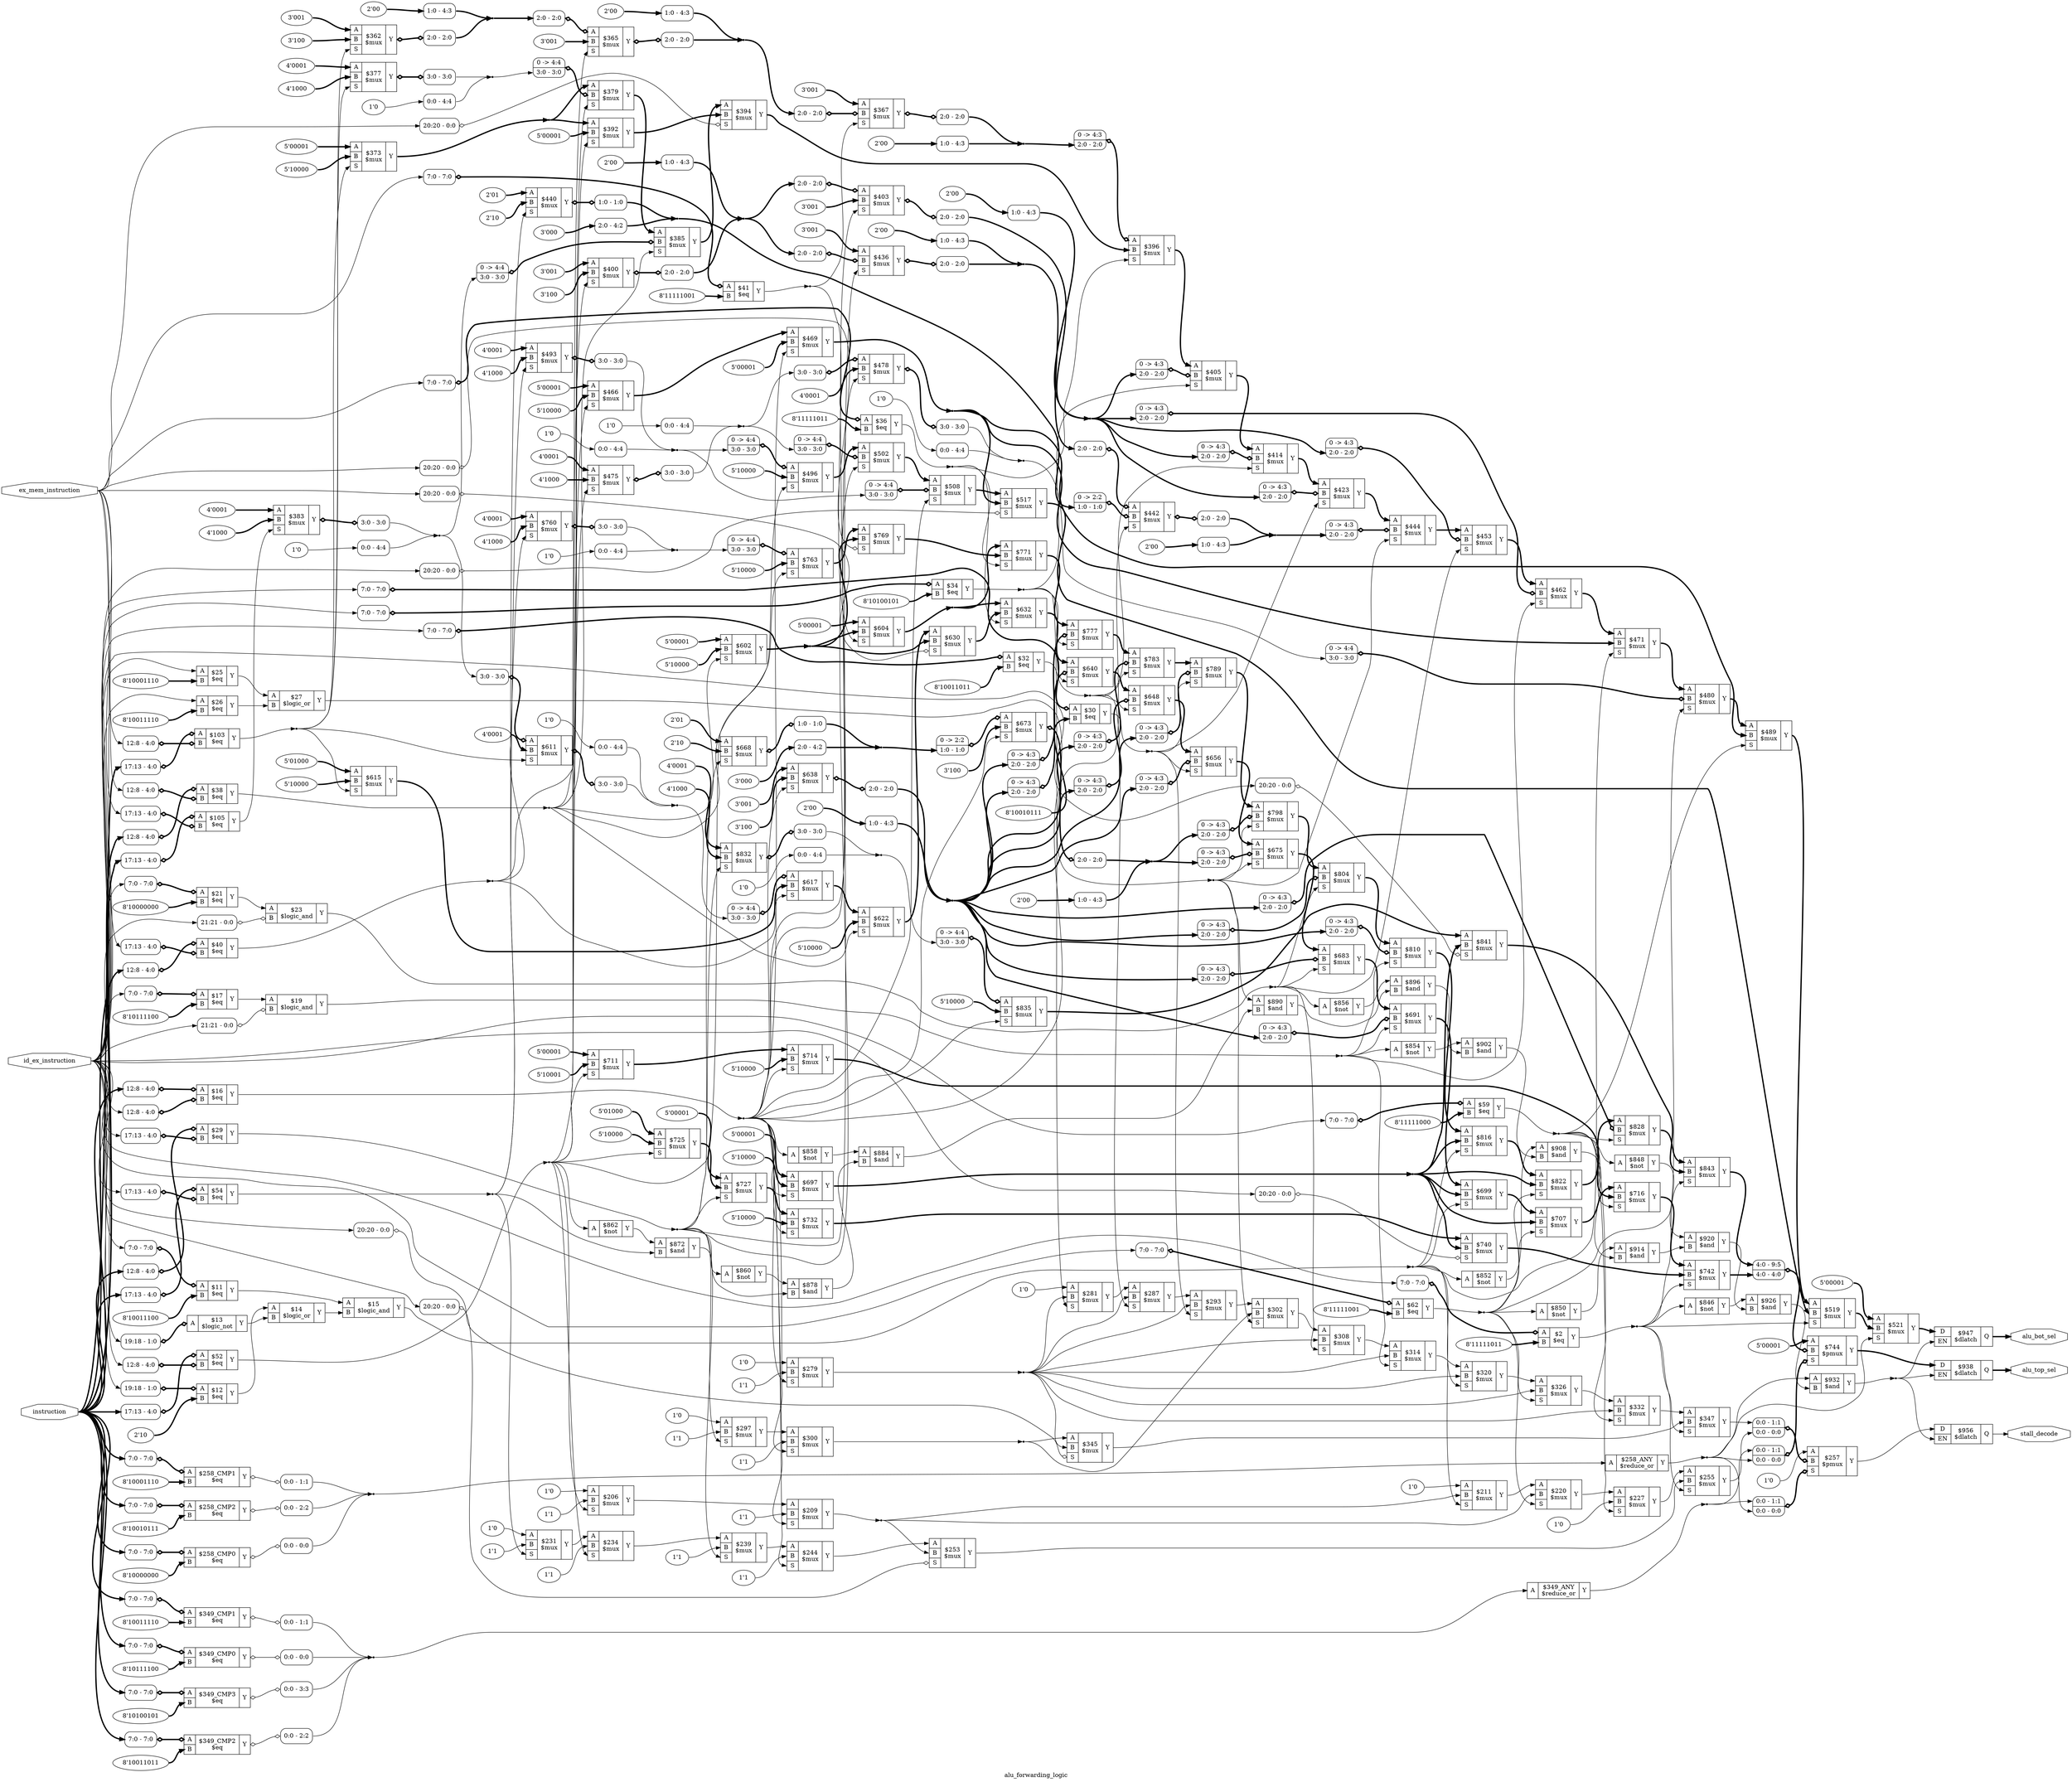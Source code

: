 digraph "alu_forwarding_logic" {
label="alu_forwarding_logic";
rankdir="LR";
remincross=true;
n161 [ shape=octagon, label="alu_bot_sel", color="black", fontcolor="black" ];
n162 [ shape=octagon, label="alu_top_sel", color="black", fontcolor="black" ];
n163 [ shape=octagon, label="ex_mem_instruction", color="black", fontcolor="black" ];
n164 [ shape=octagon, label="id_ex_instruction", color="black", fontcolor="black" ];
n165 [ shape=octagon, label="instruction", color="black", fontcolor="black" ];
n166 [ shape=octagon, label="stall_decode", color="black", fontcolor="black" ];
{ rank="source"; n163; n164; n165;}
{ rank="sink"; n161; n162; n166;}
c169 [ shape=record, label="{{<p167> A}|$846\n$not|{<p168> Y}}" ];
c170 [ shape=record, label="{{<p167> A}|$848\n$not|{<p168> Y}}" ];
c171 [ shape=record, label="{{<p167> A}|$850\n$not|{<p168> Y}}" ];
c172 [ shape=record, label="{{<p167> A}|$852\n$not|{<p168> Y}}" ];
c173 [ shape=record, label="{{<p167> A}|$854\n$not|{<p168> Y}}" ];
c174 [ shape=record, label="{{<p167> A}|$856\n$not|{<p168> Y}}" ];
c175 [ shape=record, label="{{<p167> A}|$858\n$not|{<p168> Y}}" ];
c176 [ shape=record, label="{{<p167> A}|$860\n$not|{<p168> Y}}" ];
c177 [ shape=record, label="{{<p167> A}|$862\n$not|{<p168> Y}}" ];
c179 [ shape=record, label="{{<p167> A|<p178> B}|$872\n$and|{<p168> Y}}" ];
c180 [ shape=record, label="{{<p167> A|<p178> B}|$878\n$and|{<p168> Y}}" ];
c181 [ shape=record, label="{{<p167> A|<p178> B}|$884\n$and|{<p168> Y}}" ];
c182 [ shape=record, label="{{<p167> A|<p178> B}|$890\n$and|{<p168> Y}}" ];
c183 [ shape=record, label="{{<p167> A|<p178> B}|$896\n$and|{<p168> Y}}" ];
c184 [ shape=record, label="{{<p167> A|<p178> B}|$902\n$and|{<p168> Y}}" ];
c185 [ shape=record, label="{{<p167> A|<p178> B}|$908\n$and|{<p168> Y}}" ];
c186 [ shape=record, label="{{<p167> A|<p178> B}|$914\n$and|{<p168> Y}}" ];
c187 [ shape=record, label="{{<p167> A|<p178> B}|$920\n$and|{<p168> Y}}" ];
c188 [ shape=record, label="{{<p167> A|<p178> B}|$926\n$and|{<p168> Y}}" ];
c189 [ shape=record, label="{{<p167> A|<p178> B}|$932\n$and|{<p168> Y}}" ];
c193 [ shape=record, label="{{<p190> D|<p191> EN}|$938\n$dlatch|{<p192> Q}}" ];
c194 [ shape=record, label="{{<p190> D|<p191> EN}|$947\n$dlatch|{<p192> Q}}" ];
c195 [ shape=record, label="{{<p190> D|<p191> EN}|$956\n$dlatch|{<p192> Q}}" ];
v1 [ label="8'10011100" ];
c196 [ shape=record, label="{{<p167> A|<p178> B}|$11\n$eq|{<p168> Y}}" ];
x0 [ shape=record, style=rounded, label="<s0> 7:0 - 7:0 " ];
x0:e -> c196:p167:w [arrowhead=odiamond, arrowtail=odiamond, dir=both, color="black", style="setlinewidth(3)", label=""];
v3 [ label="2'10" ];
c197 [ shape=record, label="{{<p167> A|<p178> B}|$12\n$eq|{<p168> Y}}" ];
x2 [ shape=record, style=rounded, label="<s0> 19:18 - 1:0 " ];
x2:e -> c197:p167:w [arrowhead=odiamond, arrowtail=odiamond, dir=both, color="black", style="setlinewidth(3)", label=""];
c198 [ shape=record, label="{{<p167> A}|$13\n$logic_not|{<p168> Y}}" ];
x4 [ shape=record, style=rounded, label="<s0> 19:18 - 1:0 " ];
x4:e -> c198:p167:w [arrowhead=odiamond, arrowtail=odiamond, dir=both, color="black", style="setlinewidth(3)", label=""];
c199 [ shape=record, label="{{<p167> A|<p178> B}|$16\n$eq|{<p168> Y}}" ];
x5 [ shape=record, style=rounded, label="<s0> 12:8 - 4:0 " ];
x5:e -> c199:p167:w [arrowhead=odiamond, arrowtail=odiamond, dir=both, color="black", style="setlinewidth(3)", label=""];
x6 [ shape=record, style=rounded, label="<s0> 12:8 - 4:0 " ];
x6:e -> c199:p178:w [arrowhead=odiamond, arrowtail=odiamond, dir=both, color="black", style="setlinewidth(3)", label=""];
v8 [ label="8'10111100" ];
c200 [ shape=record, label="{{<p167> A|<p178> B}|$17\n$eq|{<p168> Y}}" ];
x7 [ shape=record, style=rounded, label="<s0> 7:0 - 7:0 " ];
x7:e -> c200:p167:w [arrowhead=odiamond, arrowtail=odiamond, dir=both, color="black", style="setlinewidth(3)", label=""];
v10 [ label="8'10000000" ];
c201 [ shape=record, label="{{<p167> A|<p178> B}|$21\n$eq|{<p168> Y}}" ];
x9 [ shape=record, style=rounded, label="<s0> 7:0 - 7:0 " ];
x9:e -> c201:p167:w [arrowhead=odiamond, arrowtail=odiamond, dir=both, color="black", style="setlinewidth(3)", label=""];
v11 [ label="8'10001110" ];
c202 [ shape=record, label="{{<p167> A|<p178> B}|$25\n$eq|{<p168> Y}}" ];
v12 [ label="8'10011110" ];
c203 [ shape=record, label="{{<p167> A|<p178> B}|$26\n$eq|{<p168> Y}}" ];
c204 [ shape=record, label="{{<p167> A|<p178> B}|$29\n$eq|{<p168> Y}}" ];
x13 [ shape=record, style=rounded, label="<s0> 12:8 - 4:0 " ];
x13:e -> c204:p167:w [arrowhead=odiamond, arrowtail=odiamond, dir=both, color="black", style="setlinewidth(3)", label=""];
x14 [ shape=record, style=rounded, label="<s0> 17:13 - 4:0 " ];
x14:e -> c204:p178:w [arrowhead=odiamond, arrowtail=odiamond, dir=both, color="black", style="setlinewidth(3)", label=""];
v16 [ label="8'10010111" ];
c205 [ shape=record, label="{{<p167> A|<p178> B}|$30\n$eq|{<p168> Y}}" ];
x15 [ shape=record, style=rounded, label="<s0> 7:0 - 7:0 " ];
x15:e -> c205:p167:w [arrowhead=odiamond, arrowtail=odiamond, dir=both, color="black", style="setlinewidth(3)", label=""];
v18 [ label="8'10011011" ];
c206 [ shape=record, label="{{<p167> A|<p178> B}|$32\n$eq|{<p168> Y}}" ];
x17 [ shape=record, style=rounded, label="<s0> 7:0 - 7:0 " ];
x17:e -> c206:p167:w [arrowhead=odiamond, arrowtail=odiamond, dir=both, color="black", style="setlinewidth(3)", label=""];
v20 [ label="8'10100101" ];
c207 [ shape=record, label="{{<p167> A|<p178> B}|$34\n$eq|{<p168> Y}}" ];
x19 [ shape=record, style=rounded, label="<s0> 7:0 - 7:0 " ];
x19:e -> c207:p167:w [arrowhead=odiamond, arrowtail=odiamond, dir=both, color="black", style="setlinewidth(3)", label=""];
v22 [ label="8'11111011" ];
c208 [ shape=record, label="{{<p167> A|<p178> B}|$36\n$eq|{<p168> Y}}" ];
x21 [ shape=record, style=rounded, label="<s0> 7:0 - 7:0 " ];
x21:e -> c208:p167:w [arrowhead=odiamond, arrowtail=odiamond, dir=both, color="black", style="setlinewidth(3)", label=""];
c209 [ shape=record, label="{{<p167> A|<p178> B}|$38\n$eq|{<p168> Y}}" ];
x23 [ shape=record, style=rounded, label="<s0> 12:8 - 4:0 " ];
x23:e -> c209:p167:w [arrowhead=odiamond, arrowtail=odiamond, dir=both, color="black", style="setlinewidth(3)", label=""];
x24 [ shape=record, style=rounded, label="<s0> 12:8 - 4:0 " ];
x24:e -> c209:p178:w [arrowhead=odiamond, arrowtail=odiamond, dir=both, color="black", style="setlinewidth(3)", label=""];
v26 [ label="8'11111011" ];
c210 [ shape=record, label="{{<p167> A|<p178> B}|$2\n$eq|{<p168> Y}}" ];
x25 [ shape=record, style=rounded, label="<s0> 7:0 - 7:0 " ];
x25:e -> c210:p167:w [arrowhead=odiamond, arrowtail=odiamond, dir=both, color="black", style="setlinewidth(3)", label=""];
c211 [ shape=record, label="{{<p167> A|<p178> B}|$40\n$eq|{<p168> Y}}" ];
x27 [ shape=record, style=rounded, label="<s0> 12:8 - 4:0 " ];
x27:e -> c211:p167:w [arrowhead=odiamond, arrowtail=odiamond, dir=both, color="black", style="setlinewidth(3)", label=""];
x28 [ shape=record, style=rounded, label="<s0> 17:13 - 4:0 " ];
x28:e -> c211:p178:w [arrowhead=odiamond, arrowtail=odiamond, dir=both, color="black", style="setlinewidth(3)", label=""];
v30 [ label="8'11111001" ];
c212 [ shape=record, label="{{<p167> A|<p178> B}|$41\n$eq|{<p168> Y}}" ];
x29 [ shape=record, style=rounded, label="<s0> 7:0 - 7:0 " ];
x29:e -> c212:p167:w [arrowhead=odiamond, arrowtail=odiamond, dir=both, color="black", style="setlinewidth(3)", label=""];
c213 [ shape=record, label="{{<p167> A|<p178> B}|$52\n$eq|{<p168> Y}}" ];
x31 [ shape=record, style=rounded, label="<s0> 17:13 - 4:0 " ];
x31:e -> c213:p167:w [arrowhead=odiamond, arrowtail=odiamond, dir=both, color="black", style="setlinewidth(3)", label=""];
x32 [ shape=record, style=rounded, label="<s0> 12:8 - 4:0 " ];
x32:e -> c213:p178:w [arrowhead=odiamond, arrowtail=odiamond, dir=both, color="black", style="setlinewidth(3)", label=""];
c214 [ shape=record, label="{{<p167> A|<p178> B}|$54\n$eq|{<p168> Y}}" ];
x33 [ shape=record, style=rounded, label="<s0> 17:13 - 4:0 " ];
x33:e -> c214:p167:w [arrowhead=odiamond, arrowtail=odiamond, dir=both, color="black", style="setlinewidth(3)", label=""];
x34 [ shape=record, style=rounded, label="<s0> 17:13 - 4:0 " ];
x34:e -> c214:p178:w [arrowhead=odiamond, arrowtail=odiamond, dir=both, color="black", style="setlinewidth(3)", label=""];
v36 [ label="8'11111000" ];
c215 [ shape=record, label="{{<p167> A|<p178> B}|$59\n$eq|{<p168> Y}}" ];
x35 [ shape=record, style=rounded, label="<s0> 7:0 - 7:0 " ];
x35:e -> c215:p167:w [arrowhead=odiamond, arrowtail=odiamond, dir=both, color="black", style="setlinewidth(3)", label=""];
v38 [ label="8'11111001" ];
c216 [ shape=record, label="{{<p167> A|<p178> B}|$62\n$eq|{<p168> Y}}" ];
x37 [ shape=record, style=rounded, label="<s0> 7:0 - 7:0 " ];
x37:e -> c216:p167:w [arrowhead=odiamond, arrowtail=odiamond, dir=both, color="black", style="setlinewidth(3)", label=""];
c217 [ shape=record, label="{{<p167> A|<p178> B}|$103\n$eq|{<p168> Y}}" ];
x39 [ shape=record, style=rounded, label="<s0> 17:13 - 4:0 " ];
x39:e -> c217:p167:w [arrowhead=odiamond, arrowtail=odiamond, dir=both, color="black", style="setlinewidth(3)", label=""];
x40 [ shape=record, style=rounded, label="<s0> 12:8 - 4:0 " ];
x40:e -> c217:p178:w [arrowhead=odiamond, arrowtail=odiamond, dir=both, color="black", style="setlinewidth(3)", label=""];
c218 [ shape=record, label="{{<p167> A|<p178> B}|$105\n$eq|{<p168> Y}}" ];
x41 [ shape=record, style=rounded, label="<s0> 17:13 - 4:0 " ];
x41:e -> c218:p167:w [arrowhead=odiamond, arrowtail=odiamond, dir=both, color="black", style="setlinewidth(3)", label=""];
x42 [ shape=record, style=rounded, label="<s0> 17:13 - 4:0 " ];
x42:e -> c218:p178:w [arrowhead=odiamond, arrowtail=odiamond, dir=both, color="black", style="setlinewidth(3)", label=""];
c219 [ shape=record, label="{{<p167> A|<p178> B}|$15\n$logic_and|{<p168> Y}}" ];
c220 [ shape=record, label="{{<p167> A|<p178> B}|$19\n$logic_and|{<p168> Y}}" ];
x43 [ shape=record, style=rounded, label="<s0> 21:21 - 0:0 " ];
x43:e -> c220:p178:w [arrowhead=odiamond, arrowtail=odiamond, dir=both, color="black", label=""];
c221 [ shape=record, label="{{<p167> A|<p178> B}|$23\n$logic_and|{<p168> Y}}" ];
x44 [ shape=record, style=rounded, label="<s0> 21:21 - 0:0 " ];
x44:e -> c221:p178:w [arrowhead=odiamond, arrowtail=odiamond, dir=both, color="black", label=""];
c222 [ shape=record, label="{{<p167> A|<p178> B}|$14\n$logic_or|{<p168> Y}}" ];
c223 [ shape=record, label="{{<p167> A|<p178> B}|$27\n$logic_or|{<p168> Y}}" ];
v45 [ label="1'0" ];
v46 [ label="1'1" ];
c225 [ shape=record, label="{{<p167> A|<p178> B|<p224> S}|$206\n$mux|{<p168> Y}}" ];
v47 [ label="1'1" ];
c226 [ shape=record, label="{{<p167> A|<p178> B|<p224> S}|$209\n$mux|{<p168> Y}}" ];
v48 [ label="1'0" ];
c227 [ shape=record, label="{{<p167> A|<p178> B|<p224> S}|$211\n$mux|{<p168> Y}}" ];
c228 [ shape=record, label="{{<p167> A|<p178> B|<p224> S}|$220\n$mux|{<p168> Y}}" ];
v49 [ label="1'0" ];
c229 [ shape=record, label="{{<p167> A|<p178> B|<p224> S}|$227\n$mux|{<p168> Y}}" ];
v50 [ label="1'0" ];
v51 [ label="1'1" ];
c230 [ shape=record, label="{{<p167> A|<p178> B|<p224> S}|$231\n$mux|{<p168> Y}}" ];
v52 [ label="1'1" ];
c231 [ shape=record, label="{{<p167> A|<p178> B|<p224> S}|$234\n$mux|{<p168> Y}}" ];
v53 [ label="1'1" ];
c232 [ shape=record, label="{{<p167> A|<p178> B|<p224> S}|$239\n$mux|{<p168> Y}}" ];
v54 [ label="1'1" ];
c233 [ shape=record, label="{{<p167> A|<p178> B|<p224> S}|$244\n$mux|{<p168> Y}}" ];
c234 [ shape=record, label="{{<p167> A|<p178> B|<p224> S}|$253\n$mux|{<p168> Y}}" ];
x55 [ shape=record, style=rounded, label="<s0> 20:20 - 0:0 " ];
x55:e -> c234:p224:w [arrowhead=odiamond, arrowtail=odiamond, dir=both, color="black", label=""];
c235 [ shape=record, label="{{<p167> A|<p178> B|<p224> S}|$255\n$mux|{<p168> Y}}" ];
v56 [ label="1'0" ];
c236 [ shape=record, label="{{<p167> A|<p178> B|<p224> S}|$257\n$pmux|{<p168> Y}}" ];
x57 [ shape=record, style=rounded, label="<s1> 0:0 - 1:1 |<s0> 0:0 - 0:0 " ];
x57:e -> c236:p178:w [arrowhead=odiamond, arrowtail=odiamond, dir=both, color="black", style="setlinewidth(3)", label=""];
x58 [ shape=record, style=rounded, label="<s1> 0:0 - 1:1 |<s0> 0:0 - 0:0 " ];
x58:e -> c236:p224:w [arrowhead=odiamond, arrowtail=odiamond, dir=both, color="black", style="setlinewidth(3)", label=""];
c237 [ shape=record, label="{{<p167> A}|$258_ANY\n$reduce_or|{<p168> Y}}" ];
v60 [ label="8'10000000" ];
c238 [ shape=record, label="{{<p167> A|<p178> B}|$258_CMP0\n$eq|{<p168> Y}}" ];
x59 [ shape=record, style=rounded, label="<s0> 7:0 - 7:0 " ];
x59:e -> c238:p167:w [arrowhead=odiamond, arrowtail=odiamond, dir=both, color="black", style="setlinewidth(3)", label=""];
x61 [ shape=record, style=rounded, label="<s0> 0:0 - 0:0 " ];
c238:p168:e -> x61:w [arrowhead=odiamond, arrowtail=odiamond, dir=both, color="black", label=""];
v63 [ label="8'10001110" ];
c239 [ shape=record, label="{{<p167> A|<p178> B}|$258_CMP1\n$eq|{<p168> Y}}" ];
x62 [ shape=record, style=rounded, label="<s0> 7:0 - 7:0 " ];
x62:e -> c239:p167:w [arrowhead=odiamond, arrowtail=odiamond, dir=both, color="black", style="setlinewidth(3)", label=""];
x64 [ shape=record, style=rounded, label="<s0> 0:0 - 1:1 " ];
c239:p168:e -> x64:w [arrowhead=odiamond, arrowtail=odiamond, dir=both, color="black", label=""];
v66 [ label="8'10010111" ];
c240 [ shape=record, label="{{<p167> A|<p178> B}|$258_CMP2\n$eq|{<p168> Y}}" ];
x65 [ shape=record, style=rounded, label="<s0> 7:0 - 7:0 " ];
x65:e -> c240:p167:w [arrowhead=odiamond, arrowtail=odiamond, dir=both, color="black", style="setlinewidth(3)", label=""];
x67 [ shape=record, style=rounded, label="<s0> 0:0 - 2:2 " ];
c240:p168:e -> x67:w [arrowhead=odiamond, arrowtail=odiamond, dir=both, color="black", label=""];
v68 [ label="1'0" ];
v69 [ label="1'1" ];
c241 [ shape=record, label="{{<p167> A|<p178> B|<p224> S}|$279\n$mux|{<p168> Y}}" ];
v70 [ label="1'0" ];
c242 [ shape=record, label="{{<p167> A|<p178> B|<p224> S}|$281\n$mux|{<p168> Y}}" ];
c243 [ shape=record, label="{{<p167> A|<p178> B|<p224> S}|$287\n$mux|{<p168> Y}}" ];
c244 [ shape=record, label="{{<p167> A|<p178> B|<p224> S}|$293\n$mux|{<p168> Y}}" ];
v71 [ label="1'0" ];
v72 [ label="1'1" ];
c245 [ shape=record, label="{{<p167> A|<p178> B|<p224> S}|$297\n$mux|{<p168> Y}}" ];
v73 [ label="1'1" ];
c246 [ shape=record, label="{{<p167> A|<p178> B|<p224> S}|$300\n$mux|{<p168> Y}}" ];
c247 [ shape=record, label="{{<p167> A|<p178> B|<p224> S}|$302\n$mux|{<p168> Y}}" ];
c248 [ shape=record, label="{{<p167> A|<p178> B|<p224> S}|$308\n$mux|{<p168> Y}}" ];
c249 [ shape=record, label="{{<p167> A|<p178> B|<p224> S}|$314\n$mux|{<p168> Y}}" ];
c250 [ shape=record, label="{{<p167> A|<p178> B|<p224> S}|$320\n$mux|{<p168> Y}}" ];
c251 [ shape=record, label="{{<p167> A|<p178> B|<p224> S}|$326\n$mux|{<p168> Y}}" ];
c252 [ shape=record, label="{{<p167> A|<p178> B|<p224> S}|$332\n$mux|{<p168> Y}}" ];
c253 [ shape=record, label="{{<p167> A|<p178> B|<p224> S}|$345\n$mux|{<p168> Y}}" ];
x74 [ shape=record, style=rounded, label="<s0> 20:20 - 0:0 " ];
x74:e -> c253:p224:w [arrowhead=odiamond, arrowtail=odiamond, dir=both, color="black", label=""];
c254 [ shape=record, label="{{<p167> A|<p178> B|<p224> S}|$347\n$mux|{<p168> Y}}" ];
c255 [ shape=record, label="{{<p167> A}|$349_ANY\n$reduce_or|{<p168> Y}}" ];
v76 [ label="8'10111100" ];
c256 [ shape=record, label="{{<p167> A|<p178> B}|$349_CMP0\n$eq|{<p168> Y}}" ];
x75 [ shape=record, style=rounded, label="<s0> 7:0 - 7:0 " ];
x75:e -> c256:p167:w [arrowhead=odiamond, arrowtail=odiamond, dir=both, color="black", style="setlinewidth(3)", label=""];
x77 [ shape=record, style=rounded, label="<s0> 0:0 - 0:0 " ];
c256:p168:e -> x77:w [arrowhead=odiamond, arrowtail=odiamond, dir=both, color="black", label=""];
v79 [ label="8'10011110" ];
c257 [ shape=record, label="{{<p167> A|<p178> B}|$349_CMP1\n$eq|{<p168> Y}}" ];
x78 [ shape=record, style=rounded, label="<s0> 7:0 - 7:0 " ];
x78:e -> c257:p167:w [arrowhead=odiamond, arrowtail=odiamond, dir=both, color="black", style="setlinewidth(3)", label=""];
x80 [ shape=record, style=rounded, label="<s0> 0:0 - 1:1 " ];
c257:p168:e -> x80:w [arrowhead=odiamond, arrowtail=odiamond, dir=both, color="black", label=""];
v82 [ label="8'10011011" ];
c258 [ shape=record, label="{{<p167> A|<p178> B}|$349_CMP2\n$eq|{<p168> Y}}" ];
x81 [ shape=record, style=rounded, label="<s0> 7:0 - 7:0 " ];
x81:e -> c258:p167:w [arrowhead=odiamond, arrowtail=odiamond, dir=both, color="black", style="setlinewidth(3)", label=""];
x83 [ shape=record, style=rounded, label="<s0> 0:0 - 2:2 " ];
c258:p168:e -> x83:w [arrowhead=odiamond, arrowtail=odiamond, dir=both, color="black", label=""];
v85 [ label="8'10100101" ];
c259 [ shape=record, label="{{<p167> A|<p178> B}|$349_CMP3\n$eq|{<p168> Y}}" ];
x84 [ shape=record, style=rounded, label="<s0> 7:0 - 7:0 " ];
x84:e -> c259:p167:w [arrowhead=odiamond, arrowtail=odiamond, dir=both, color="black", style="setlinewidth(3)", label=""];
x86 [ shape=record, style=rounded, label="<s0> 0:0 - 3:3 " ];
c259:p168:e -> x86:w [arrowhead=odiamond, arrowtail=odiamond, dir=both, color="black", label=""];
v87 [ label="3'001" ];
v88 [ label="3'100" ];
c260 [ shape=record, label="{{<p167> A|<p178> B|<p224> S}|$362\n$mux|{<p168> Y}}" ];
x89 [ shape=record, style=rounded, label="<s0> 2:0 - 2:0 " ];
c260:p168:e -> x89:w [arrowhead=odiamond, arrowtail=odiamond, dir=both, color="black", style="setlinewidth(3)", label=""];
v91 [ label="3'001" ];
c261 [ shape=record, label="{{<p167> A|<p178> B|<p224> S}|$365\n$mux|{<p168> Y}}" ];
x90 [ shape=record, style=rounded, label="<s0> 2:0 - 2:0 " ];
x90:e -> c261:p167:w [arrowhead=odiamond, arrowtail=odiamond, dir=both, color="black", style="setlinewidth(3)", label=""];
x92 [ shape=record, style=rounded, label="<s0> 2:0 - 2:0 " ];
c261:p168:e -> x92:w [arrowhead=odiamond, arrowtail=odiamond, dir=both, color="black", style="setlinewidth(3)", label=""];
v93 [ label="3'001" ];
c262 [ shape=record, label="{{<p167> A|<p178> B|<p224> S}|$367\n$mux|{<p168> Y}}" ];
x94 [ shape=record, style=rounded, label="<s0> 2:0 - 2:0 " ];
x94:e -> c262:p178:w [arrowhead=odiamond, arrowtail=odiamond, dir=both, color="black", style="setlinewidth(3)", label=""];
x95 [ shape=record, style=rounded, label="<s0> 2:0 - 2:0 " ];
c262:p168:e -> x95:w [arrowhead=odiamond, arrowtail=odiamond, dir=both, color="black", style="setlinewidth(3)", label=""];
v96 [ label="5'00001" ];
v97 [ label="5'10000" ];
c263 [ shape=record, label="{{<p167> A|<p178> B|<p224> S}|$373\n$mux|{<p168> Y}}" ];
v98 [ label="4'0001" ];
v99 [ label="4'1000" ];
c264 [ shape=record, label="{{<p167> A|<p178> B|<p224> S}|$377\n$mux|{<p168> Y}}" ];
x100 [ shape=record, style=rounded, label="<s0> 3:0 - 3:0 " ];
c264:p168:e -> x100:w [arrowhead=odiamond, arrowtail=odiamond, dir=both, color="black", style="setlinewidth(3)", label=""];
c265 [ shape=record, label="{{<p167> A|<p178> B|<p224> S}|$379\n$mux|{<p168> Y}}" ];
x101 [ shape=record, style=rounded, label="0 -&gt; 4:4 |<s0> 3:0 - 3:0 " ];
x101:e -> c265:p178:w [arrowhead=odiamond, arrowtail=odiamond, dir=both, color="black", style="setlinewidth(3)", label=""];
v102 [ label="4'0001" ];
v103 [ label="4'1000" ];
c266 [ shape=record, label="{{<p167> A|<p178> B|<p224> S}|$383\n$mux|{<p168> Y}}" ];
x104 [ shape=record, style=rounded, label="<s0> 3:0 - 3:0 " ];
c266:p168:e -> x104:w [arrowhead=odiamond, arrowtail=odiamond, dir=both, color="black", style="setlinewidth(3)", label=""];
c267 [ shape=record, label="{{<p167> A|<p178> B|<p224> S}|$385\n$mux|{<p168> Y}}" ];
x105 [ shape=record, style=rounded, label="0 -&gt; 4:4 |<s0> 3:0 - 3:0 " ];
x105:e -> c267:p178:w [arrowhead=odiamond, arrowtail=odiamond, dir=both, color="black", style="setlinewidth(3)", label=""];
v106 [ label="5'00001" ];
c268 [ shape=record, label="{{<p167> A|<p178> B|<p224> S}|$392\n$mux|{<p168> Y}}" ];
c269 [ shape=record, label="{{<p167> A|<p178> B|<p224> S}|$394\n$mux|{<p168> Y}}" ];
x107 [ shape=record, style=rounded, label="<s0> 20:20 - 0:0 " ];
x107:e -> c269:p224:w [arrowhead=odiamond, arrowtail=odiamond, dir=both, color="black", label=""];
c270 [ shape=record, label="{{<p167> A|<p178> B|<p224> S}|$396\n$mux|{<p168> Y}}" ];
x108 [ shape=record, style=rounded, label="0 -&gt; 4:3 |<s0> 2:0 - 2:0 " ];
x108:e -> c270:p167:w [arrowhead=odiamond, arrowtail=odiamond, dir=both, color="black", style="setlinewidth(3)", label=""];
v109 [ label="3'001" ];
v110 [ label="3'100" ];
c271 [ shape=record, label="{{<p167> A|<p178> B|<p224> S}|$400\n$mux|{<p168> Y}}" ];
x111 [ shape=record, style=rounded, label="<s0> 2:0 - 2:0 " ];
c271:p168:e -> x111:w [arrowhead=odiamond, arrowtail=odiamond, dir=both, color="black", style="setlinewidth(3)", label=""];
v113 [ label="3'001" ];
c272 [ shape=record, label="{{<p167> A|<p178> B|<p224> S}|$403\n$mux|{<p168> Y}}" ];
x112 [ shape=record, style=rounded, label="<s0> 2:0 - 2:0 " ];
x112:e -> c272:p167:w [arrowhead=odiamond, arrowtail=odiamond, dir=both, color="black", style="setlinewidth(3)", label=""];
x114 [ shape=record, style=rounded, label="<s0> 2:0 - 2:0 " ];
c272:p168:e -> x114:w [arrowhead=odiamond, arrowtail=odiamond, dir=both, color="black", style="setlinewidth(3)", label=""];
c273 [ shape=record, label="{{<p167> A|<p178> B|<p224> S}|$405\n$mux|{<p168> Y}}" ];
x115 [ shape=record, style=rounded, label="0 -&gt; 4:3 |<s0> 2:0 - 2:0 " ];
x115:e -> c273:p178:w [arrowhead=odiamond, arrowtail=odiamond, dir=both, color="black", style="setlinewidth(3)", label=""];
c274 [ shape=record, label="{{<p167> A|<p178> B|<p224> S}|$414\n$mux|{<p168> Y}}" ];
x116 [ shape=record, style=rounded, label="0 -&gt; 4:3 |<s0> 2:0 - 2:0 " ];
x116:e -> c274:p178:w [arrowhead=odiamond, arrowtail=odiamond, dir=both, color="black", style="setlinewidth(3)", label=""];
c275 [ shape=record, label="{{<p167> A|<p178> B|<p224> S}|$423\n$mux|{<p168> Y}}" ];
x117 [ shape=record, style=rounded, label="0 -&gt; 4:3 |<s0> 2:0 - 2:0 " ];
x117:e -> c275:p178:w [arrowhead=odiamond, arrowtail=odiamond, dir=both, color="black", style="setlinewidth(3)", label=""];
v118 [ label="3'001" ];
c276 [ shape=record, label="{{<p167> A|<p178> B|<p224> S}|$436\n$mux|{<p168> Y}}" ];
x119 [ shape=record, style=rounded, label="<s0> 2:0 - 2:0 " ];
x119:e -> c276:p178:w [arrowhead=odiamond, arrowtail=odiamond, dir=both, color="black", style="setlinewidth(3)", label=""];
x120 [ shape=record, style=rounded, label="<s0> 2:0 - 2:0 " ];
c276:p168:e -> x120:w [arrowhead=odiamond, arrowtail=odiamond, dir=both, color="black", style="setlinewidth(3)", label=""];
v121 [ label="2'01" ];
v122 [ label="2'10" ];
c277 [ shape=record, label="{{<p167> A|<p178> B|<p224> S}|$440\n$mux|{<p168> Y}}" ];
x123 [ shape=record, style=rounded, label="<s0> 1:0 - 1:0 " ];
c277:p168:e -> x123:w [arrowhead=odiamond, arrowtail=odiamond, dir=both, color="black", style="setlinewidth(3)", label=""];
c278 [ shape=record, label="{{<p167> A|<p178> B|<p224> S}|$442\n$mux|{<p168> Y}}" ];
x124 [ shape=record, style=rounded, label="<s0> 2:0 - 2:0 " ];
x124:e -> c278:p167:w [arrowhead=odiamond, arrowtail=odiamond, dir=both, color="black", style="setlinewidth(3)", label=""];
x125 [ shape=record, style=rounded, label="0 -&gt; 2:2 |<s0> 1:0 - 1:0 " ];
x125:e -> c278:p178:w [arrowhead=odiamond, arrowtail=odiamond, dir=both, color="black", style="setlinewidth(3)", label=""];
x126 [ shape=record, style=rounded, label="<s0> 2:0 - 2:0 " ];
c278:p168:e -> x126:w [arrowhead=odiamond, arrowtail=odiamond, dir=both, color="black", style="setlinewidth(3)", label=""];
c279 [ shape=record, label="{{<p167> A|<p178> B|<p224> S}|$444\n$mux|{<p168> Y}}" ];
x127 [ shape=record, style=rounded, label="0 -&gt; 4:3 |<s0> 2:0 - 2:0 " ];
x127:e -> c279:p178:w [arrowhead=odiamond, arrowtail=odiamond, dir=both, color="black", style="setlinewidth(3)", label=""];
c280 [ shape=record, label="{{<p167> A|<p178> B|<p224> S}|$453\n$mux|{<p168> Y}}" ];
x128 [ shape=record, style=rounded, label="0 -&gt; 4:3 |<s0> 2:0 - 2:0 " ];
x128:e -> c280:p178:w [arrowhead=odiamond, arrowtail=odiamond, dir=both, color="black", style="setlinewidth(3)", label=""];
c281 [ shape=record, label="{{<p167> A|<p178> B|<p224> S}|$462\n$mux|{<p168> Y}}" ];
x129 [ shape=record, style=rounded, label="0 -&gt; 4:3 |<s0> 2:0 - 2:0 " ];
x129:e -> c281:p178:w [arrowhead=odiamond, arrowtail=odiamond, dir=both, color="black", style="setlinewidth(3)", label=""];
v130 [ label="5'00001" ];
v131 [ label="5'10000" ];
c282 [ shape=record, label="{{<p167> A|<p178> B|<p224> S}|$466\n$mux|{<p168> Y}}" ];
v132 [ label="5'00001" ];
c283 [ shape=record, label="{{<p167> A|<p178> B|<p224> S}|$469\n$mux|{<p168> Y}}" ];
c284 [ shape=record, label="{{<p167> A|<p178> B|<p224> S}|$471\n$mux|{<p168> Y}}" ];
v133 [ label="4'0001" ];
v134 [ label="4'1000" ];
c285 [ shape=record, label="{{<p167> A|<p178> B|<p224> S}|$475\n$mux|{<p168> Y}}" ];
x135 [ shape=record, style=rounded, label="<s0> 3:0 - 3:0 " ];
c285:p168:e -> x135:w [arrowhead=odiamond, arrowtail=odiamond, dir=both, color="black", style="setlinewidth(3)", label=""];
v137 [ label="4'0001" ];
c286 [ shape=record, label="{{<p167> A|<p178> B|<p224> S}|$478\n$mux|{<p168> Y}}" ];
x136 [ shape=record, style=rounded, label="<s0> 3:0 - 3:0 " ];
x136:e -> c286:p167:w [arrowhead=odiamond, arrowtail=odiamond, dir=both, color="black", style="setlinewidth(3)", label=""];
x138 [ shape=record, style=rounded, label="<s0> 3:0 - 3:0 " ];
c286:p168:e -> x138:w [arrowhead=odiamond, arrowtail=odiamond, dir=both, color="black", style="setlinewidth(3)", label=""];
c287 [ shape=record, label="{{<p167> A|<p178> B|<p224> S}|$480\n$mux|{<p168> Y}}" ];
x139 [ shape=record, style=rounded, label="0 -&gt; 4:4 |<s0> 3:0 - 3:0 " ];
x139:e -> c287:p178:w [arrowhead=odiamond, arrowtail=odiamond, dir=both, color="black", style="setlinewidth(3)", label=""];
c288 [ shape=record, label="{{<p167> A|<p178> B|<p224> S}|$489\n$mux|{<p168> Y}}" ];
v140 [ label="4'0001" ];
v141 [ label="4'1000" ];
c289 [ shape=record, label="{{<p167> A|<p178> B|<p224> S}|$493\n$mux|{<p168> Y}}" ];
x142 [ shape=record, style=rounded, label="<s0> 3:0 - 3:0 " ];
c289:p168:e -> x142:w [arrowhead=odiamond, arrowtail=odiamond, dir=both, color="black", style="setlinewidth(3)", label=""];
v144 [ label="5'10000" ];
c290 [ shape=record, label="{{<p167> A|<p178> B|<p224> S}|$496\n$mux|{<p168> Y}}" ];
x143 [ shape=record, style=rounded, label="0 -&gt; 4:4 |<s0> 3:0 - 3:0 " ];
x143:e -> c290:p167:w [arrowhead=odiamond, arrowtail=odiamond, dir=both, color="black", style="setlinewidth(3)", label=""];
c291 [ shape=record, label="{{<p167> A|<p178> B|<p224> S}|$502\n$mux|{<p168> Y}}" ];
x145 [ shape=record, style=rounded, label="0 -&gt; 4:4 |<s0> 3:0 - 3:0 " ];
x145:e -> c291:p178:w [arrowhead=odiamond, arrowtail=odiamond, dir=both, color="black", style="setlinewidth(3)", label=""];
c292 [ shape=record, label="{{<p167> A|<p178> B|<p224> S}|$508\n$mux|{<p168> Y}}" ];
x146 [ shape=record, style=rounded, label="0 -&gt; 4:4 |<s0> 3:0 - 3:0 " ];
x146:e -> c292:p178:w [arrowhead=odiamond, arrowtail=odiamond, dir=both, color="black", style="setlinewidth(3)", label=""];
c293 [ shape=record, label="{{<p167> A|<p178> B|<p224> S}|$517\n$mux|{<p168> Y}}" ];
x147 [ shape=record, style=rounded, label="<s0> 20:20 - 0:0 " ];
x147:e -> c293:p224:w [arrowhead=odiamond, arrowtail=odiamond, dir=both, color="black", label=""];
c294 [ shape=record, label="{{<p167> A|<p178> B|<p224> S}|$519\n$mux|{<p168> Y}}" ];
v148 [ label="5'00001" ];
c295 [ shape=record, label="{{<p167> A|<p178> B|<p224> S}|$521\n$mux|{<p168> Y}}" ];
v149 [ label="5'00001" ];
v150 [ label="5'10000" ];
c296 [ shape=record, label="{{<p167> A|<p178> B|<p224> S}|$602\n$mux|{<p168> Y}}" ];
v151 [ label="5'00001" ];
c297 [ shape=record, label="{{<p167> A|<p178> B|<p224> S}|$604\n$mux|{<p168> Y}}" ];
v153 [ label="4'0001" ];
c298 [ shape=record, label="{{<p167> A|<p178> B|<p224> S}|$611\n$mux|{<p168> Y}}" ];
x152 [ shape=record, style=rounded, label="<s0> 3:0 - 3:0 " ];
x152:e -> c298:p167:w [arrowhead=odiamond, arrowtail=odiamond, dir=both, color="black", style="setlinewidth(3)", label=""];
x154 [ shape=record, style=rounded, label="<s0> 3:0 - 3:0 " ];
c298:p168:e -> x154:w [arrowhead=odiamond, arrowtail=odiamond, dir=both, color="black", style="setlinewidth(3)", label=""];
v155 [ label="5'01000" ];
v156 [ label="5'10000" ];
c299 [ shape=record, label="{{<p167> A|<p178> B|<p224> S}|$615\n$mux|{<p168> Y}}" ];
c300 [ shape=record, label="{{<p167> A|<p178> B|<p224> S}|$617\n$mux|{<p168> Y}}" ];
x157 [ shape=record, style=rounded, label="0 -&gt; 4:4 |<s0> 3:0 - 3:0 " ];
x157:e -> c300:p167:w [arrowhead=odiamond, arrowtail=odiamond, dir=both, color="black", style="setlinewidth(3)", label=""];
v158 [ label="5'10000" ];
c301 [ shape=record, label="{{<p167> A|<p178> B|<p224> S}|$622\n$mux|{<p168> Y}}" ];
c302 [ shape=record, label="{{<p167> A|<p178> B|<p224> S}|$630\n$mux|{<p168> Y}}" ];
x159 [ shape=record, style=rounded, label="<s0> 20:20 - 0:0 " ];
x159:e -> c302:p224:w [arrowhead=odiamond, arrowtail=odiamond, dir=both, color="black", label=""];
c303 [ shape=record, label="{{<p167> A|<p178> B|<p224> S}|$632\n$mux|{<p168> Y}}" ];
v160 [ label="3'001" ];
v161 [ label="3'100" ];
c304 [ shape=record, label="{{<p167> A|<p178> B|<p224> S}|$638\n$mux|{<p168> Y}}" ];
x162 [ shape=record, style=rounded, label="<s0> 2:0 - 2:0 " ];
c304:p168:e -> x162:w [arrowhead=odiamond, arrowtail=odiamond, dir=both, color="black", style="setlinewidth(3)", label=""];
c305 [ shape=record, label="{{<p167> A|<p178> B|<p224> S}|$640\n$mux|{<p168> Y}}" ];
x163 [ shape=record, style=rounded, label="0 -&gt; 4:3 |<s0> 2:0 - 2:0 " ];
x163:e -> c305:p178:w [arrowhead=odiamond, arrowtail=odiamond, dir=both, color="black", style="setlinewidth(3)", label=""];
c306 [ shape=record, label="{{<p167> A|<p178> B|<p224> S}|$648\n$mux|{<p168> Y}}" ];
x164 [ shape=record, style=rounded, label="0 -&gt; 4:3 |<s0> 2:0 - 2:0 " ];
x164:e -> c306:p178:w [arrowhead=odiamond, arrowtail=odiamond, dir=both, color="black", style="setlinewidth(3)", label=""];
c307 [ shape=record, label="{{<p167> A|<p178> B|<p224> S}|$656\n$mux|{<p168> Y}}" ];
x165 [ shape=record, style=rounded, label="0 -&gt; 4:3 |<s0> 2:0 - 2:0 " ];
x165:e -> c307:p178:w [arrowhead=odiamond, arrowtail=odiamond, dir=both, color="black", style="setlinewidth(3)", label=""];
v166 [ label="2'01" ];
v167 [ label="2'10" ];
c308 [ shape=record, label="{{<p167> A|<p178> B|<p224> S}|$668\n$mux|{<p168> Y}}" ];
x168 [ shape=record, style=rounded, label="<s0> 1:0 - 1:0 " ];
c308:p168:e -> x168:w [arrowhead=odiamond, arrowtail=odiamond, dir=both, color="black", style="setlinewidth(3)", label=""];
v170 [ label="3'100" ];
c309 [ shape=record, label="{{<p167> A|<p178> B|<p224> S}|$673\n$mux|{<p168> Y}}" ];
x169 [ shape=record, style=rounded, label="0 -&gt; 2:2 |<s0> 1:0 - 1:0 " ];
x169:e -> c309:p167:w [arrowhead=odiamond, arrowtail=odiamond, dir=both, color="black", style="setlinewidth(3)", label=""];
x171 [ shape=record, style=rounded, label="<s0> 2:0 - 2:0 " ];
c309:p168:e -> x171:w [arrowhead=odiamond, arrowtail=odiamond, dir=both, color="black", style="setlinewidth(3)", label=""];
c310 [ shape=record, label="{{<p167> A|<p178> B|<p224> S}|$675\n$mux|{<p168> Y}}" ];
x172 [ shape=record, style=rounded, label="0 -&gt; 4:3 |<s0> 2:0 - 2:0 " ];
x172:e -> c310:p178:w [arrowhead=odiamond, arrowtail=odiamond, dir=both, color="black", style="setlinewidth(3)", label=""];
c311 [ shape=record, label="{{<p167> A|<p178> B|<p224> S}|$683\n$mux|{<p168> Y}}" ];
x173 [ shape=record, style=rounded, label="0 -&gt; 4:3 |<s0> 2:0 - 2:0 " ];
x173:e -> c311:p178:w [arrowhead=odiamond, arrowtail=odiamond, dir=both, color="black", style="setlinewidth(3)", label=""];
c312 [ shape=record, label="{{<p167> A|<p178> B|<p224> S}|$691\n$mux|{<p168> Y}}" ];
x174 [ shape=record, style=rounded, label="0 -&gt; 4:3 |<s0> 2:0 - 2:0 " ];
x174:e -> c312:p178:w [arrowhead=odiamond, arrowtail=odiamond, dir=both, color="black", style="setlinewidth(3)", label=""];
v175 [ label="5'00001" ];
v176 [ label="5'10000" ];
c313 [ shape=record, label="{{<p167> A|<p178> B|<p224> S}|$697\n$mux|{<p168> Y}}" ];
c314 [ shape=record, label="{{<p167> A|<p178> B|<p224> S}|$699\n$mux|{<p168> Y}}" ];
c315 [ shape=record, label="{{<p167> A|<p178> B|<p224> S}|$707\n$mux|{<p168> Y}}" ];
v177 [ label="5'00001" ];
v178 [ label="5'10001" ];
c316 [ shape=record, label="{{<p167> A|<p178> B|<p224> S}|$711\n$mux|{<p168> Y}}" ];
v179 [ label="5'10000" ];
c317 [ shape=record, label="{{<p167> A|<p178> B|<p224> S}|$714\n$mux|{<p168> Y}}" ];
c318 [ shape=record, label="{{<p167> A|<p178> B|<p224> S}|$716\n$mux|{<p168> Y}}" ];
v180 [ label="5'01000" ];
v181 [ label="5'10000" ];
c319 [ shape=record, label="{{<p167> A|<p178> B|<p224> S}|$725\n$mux|{<p168> Y}}" ];
v182 [ label="5'00001" ];
c320 [ shape=record, label="{{<p167> A|<p178> B|<p224> S}|$727\n$mux|{<p168> Y}}" ];
v183 [ label="5'10000" ];
c321 [ shape=record, label="{{<p167> A|<p178> B|<p224> S}|$732\n$mux|{<p168> Y}}" ];
c322 [ shape=record, label="{{<p167> A|<p178> B|<p224> S}|$740\n$mux|{<p168> Y}}" ];
x184 [ shape=record, style=rounded, label="<s0> 20:20 - 0:0 " ];
x184:e -> c322:p224:w [arrowhead=odiamond, arrowtail=odiamond, dir=both, color="black", label=""];
c323 [ shape=record, label="{{<p167> A|<p178> B|<p224> S}|$742\n$mux|{<p168> Y}}" ];
v185 [ label="5'00001" ];
c324 [ shape=record, label="{{<p167> A|<p178> B|<p224> S}|$744\n$pmux|{<p168> Y}}" ];
x186 [ shape=record, style=rounded, label="<s1> 4:0 - 9:5 |<s0> 4:0 - 4:0 " ];
x186:e -> c324:p178:w [arrowhead=odiamond, arrowtail=odiamond, dir=both, color="black", style="setlinewidth(3)", label=""];
x187 [ shape=record, style=rounded, label="<s1> 0:0 - 1:1 |<s0> 0:0 - 0:0 " ];
x187:e -> c324:p224:w [arrowhead=odiamond, arrowtail=odiamond, dir=both, color="black", style="setlinewidth(3)", label=""];
v188 [ label="4'0001" ];
v189 [ label="4'1000" ];
c325 [ shape=record, label="{{<p167> A|<p178> B|<p224> S}|$760\n$mux|{<p168> Y}}" ];
x190 [ shape=record, style=rounded, label="<s0> 3:0 - 3:0 " ];
c325:p168:e -> x190:w [arrowhead=odiamond, arrowtail=odiamond, dir=both, color="black", style="setlinewidth(3)", label=""];
v192 [ label="5'10000" ];
c326 [ shape=record, label="{{<p167> A|<p178> B|<p224> S}|$763\n$mux|{<p168> Y}}" ];
x191 [ shape=record, style=rounded, label="0 -&gt; 4:4 |<s0> 3:0 - 3:0 " ];
x191:e -> c326:p167:w [arrowhead=odiamond, arrowtail=odiamond, dir=both, color="black", style="setlinewidth(3)", label=""];
c327 [ shape=record, label="{{<p167> A|<p178> B|<p224> S}|$769\n$mux|{<p168> Y}}" ];
x193 [ shape=record, style=rounded, label="<s0> 20:20 - 0:0 " ];
x193:e -> c327:p224:w [arrowhead=odiamond, arrowtail=odiamond, dir=both, color="black", label=""];
c328 [ shape=record, label="{{<p167> A|<p178> B|<p224> S}|$771\n$mux|{<p168> Y}}" ];
c329 [ shape=record, label="{{<p167> A|<p178> B|<p224> S}|$777\n$mux|{<p168> Y}}" ];
x194 [ shape=record, style=rounded, label="0 -&gt; 4:3 |<s0> 2:0 - 2:0 " ];
x194:e -> c329:p178:w [arrowhead=odiamond, arrowtail=odiamond, dir=both, color="black", style="setlinewidth(3)", label=""];
c330 [ shape=record, label="{{<p167> A|<p178> B|<p224> S}|$783\n$mux|{<p168> Y}}" ];
x195 [ shape=record, style=rounded, label="0 -&gt; 4:3 |<s0> 2:0 - 2:0 " ];
x195:e -> c330:p178:w [arrowhead=odiamond, arrowtail=odiamond, dir=both, color="black", style="setlinewidth(3)", label=""];
c331 [ shape=record, label="{{<p167> A|<p178> B|<p224> S}|$789\n$mux|{<p168> Y}}" ];
x196 [ shape=record, style=rounded, label="0 -&gt; 4:3 |<s0> 2:0 - 2:0 " ];
x196:e -> c331:p178:w [arrowhead=odiamond, arrowtail=odiamond, dir=both, color="black", style="setlinewidth(3)", label=""];
c332 [ shape=record, label="{{<p167> A|<p178> B|<p224> S}|$798\n$mux|{<p168> Y}}" ];
x197 [ shape=record, style=rounded, label="0 -&gt; 4:3 |<s0> 2:0 - 2:0 " ];
x197:e -> c332:p178:w [arrowhead=odiamond, arrowtail=odiamond, dir=both, color="black", style="setlinewidth(3)", label=""];
c333 [ shape=record, label="{{<p167> A|<p178> B|<p224> S}|$804\n$mux|{<p168> Y}}" ];
x198 [ shape=record, style=rounded, label="0 -&gt; 4:3 |<s0> 2:0 - 2:0 " ];
x198:e -> c333:p178:w [arrowhead=odiamond, arrowtail=odiamond, dir=both, color="black", style="setlinewidth(3)", label=""];
c334 [ shape=record, label="{{<p167> A|<p178> B|<p224> S}|$810\n$mux|{<p168> Y}}" ];
x199 [ shape=record, style=rounded, label="0 -&gt; 4:3 |<s0> 2:0 - 2:0 " ];
x199:e -> c334:p178:w [arrowhead=odiamond, arrowtail=odiamond, dir=both, color="black", style="setlinewidth(3)", label=""];
c335 [ shape=record, label="{{<p167> A|<p178> B|<p224> S}|$816\n$mux|{<p168> Y}}" ];
c336 [ shape=record, label="{{<p167> A|<p178> B|<p224> S}|$822\n$mux|{<p168> Y}}" ];
c337 [ shape=record, label="{{<p167> A|<p178> B|<p224> S}|$828\n$mux|{<p168> Y}}" ];
x200 [ shape=record, style=rounded, label="0 -&gt; 4:3 |<s0> 2:0 - 2:0 " ];
x200:e -> c337:p178:w [arrowhead=odiamond, arrowtail=odiamond, dir=both, color="black", style="setlinewidth(3)", label=""];
v201 [ label="4'0001" ];
v202 [ label="4'1000" ];
c338 [ shape=record, label="{{<p167> A|<p178> B|<p224> S}|$832\n$mux|{<p168> Y}}" ];
x203 [ shape=record, style=rounded, label="<s0> 3:0 - 3:0 " ];
c338:p168:e -> x203:w [arrowhead=odiamond, arrowtail=odiamond, dir=both, color="black", style="setlinewidth(3)", label=""];
v205 [ label="5'10000" ];
c339 [ shape=record, label="{{<p167> A|<p178> B|<p224> S}|$835\n$mux|{<p168> Y}}" ];
x204 [ shape=record, style=rounded, label="0 -&gt; 4:4 |<s0> 3:0 - 3:0 " ];
x204:e -> c339:p167:w [arrowhead=odiamond, arrowtail=odiamond, dir=both, color="black", style="setlinewidth(3)", label=""];
c340 [ shape=record, label="{{<p167> A|<p178> B|<p224> S}|$841\n$mux|{<p168> Y}}" ];
x206 [ shape=record, style=rounded, label="<s0> 20:20 - 0:0 " ];
x206:e -> c340:p224:w [arrowhead=odiamond, arrowtail=odiamond, dir=both, color="black", label=""];
c341 [ shape=record, label="{{<p167> A|<p178> B|<p224> S}|$843\n$mux|{<p168> Y}}" ];
v207 [ label="2'00" ];
x208 [ shape=record, style=rounded, label="<s0> 1:0 - 4:3 " ];
v209 [ label="2'00" ];
x210 [ shape=record, style=rounded, label="<s0> 1:0 - 4:3 " ];
v211 [ label="2'00" ];
x212 [ shape=record, style=rounded, label="<s0> 1:0 - 4:3 " ];
v213 [ label="1'0" ];
x214 [ shape=record, style=rounded, label="<s0> 0:0 - 4:4 " ];
v215 [ label="1'0" ];
x216 [ shape=record, style=rounded, label="<s0> 0:0 - 4:4 " ];
v217 [ label="2'00" ];
x218 [ shape=record, style=rounded, label="<s0> 1:0 - 4:3 " ];
v219 [ label="2'00" ];
x220 [ shape=record, style=rounded, label="<s0> 1:0 - 4:3 " ];
v221 [ label="2'00" ];
x222 [ shape=record, style=rounded, label="<s0> 1:0 - 4:3 " ];
v223 [ label="3'000" ];
x224 [ shape=record, style=rounded, label="<s0> 2:0 - 4:2 " ];
v225 [ label="2'00" ];
x226 [ shape=record, style=rounded, label="<s0> 1:0 - 4:3 " ];
v227 [ label="1'0" ];
x228 [ shape=record, style=rounded, label="<s0> 0:0 - 4:4 " ];
v229 [ label="1'0" ];
x230 [ shape=record, style=rounded, label="<s0> 0:0 - 4:4 " ];
v231 [ label="1'0" ];
x232 [ shape=record, style=rounded, label="<s0> 0:0 - 4:4 " ];
v233 [ label="1'0" ];
x234 [ shape=record, style=rounded, label="<s0> 0:0 - 4:4 " ];
v235 [ label="2'00" ];
x236 [ shape=record, style=rounded, label="<s0> 1:0 - 4:3 " ];
v237 [ label="3'000" ];
x238 [ shape=record, style=rounded, label="<s0> 2:0 - 4:2 " ];
v239 [ label="2'00" ];
x240 [ shape=record, style=rounded, label="<s0> 1:0 - 4:3 " ];
v241 [ label="1'0" ];
x242 [ shape=record, style=rounded, label="<s0> 0:0 - 4:4 " ];
v243 [ label="1'0" ];
x244 [ shape=record, style=rounded, label="<s0> 0:0 - 4:4 " ];
c295:p168:e -> c194:p190:w [color="black", style="setlinewidth(3)", label=""];
c175:p168:e -> c181:p167:w [color="black", label=""];
n100 [ shape=point ];
c263:p168:e -> n100:w [color="black", style="setlinewidth(3)", label=""];
n100:e -> c265:p167:w [color="black", style="setlinewidth(3)", label=""];
n100:e -> c268:p167:w [color="black", style="setlinewidth(3)", label=""];
c265:p168:e -> c267:p167:w [color="black", style="setlinewidth(3)", label=""];
c267:p168:e -> c269:p167:w [color="black", style="setlinewidth(3)", label=""];
c268:p168:e -> c269:p178:w [color="black", style="setlinewidth(3)", label=""];
c269:p168:e -> c270:p178:w [color="black", style="setlinewidth(3)", label=""];
c270:p168:e -> c273:p167:w [color="black", style="setlinewidth(3)", label=""];
c273:p168:e -> c274:p167:w [color="black", style="setlinewidth(3)", label=""];
c274:p168:e -> c275:p167:w [color="black", style="setlinewidth(3)", label=""];
c275:p168:e -> c279:p167:w [color="black", style="setlinewidth(3)", label=""];
c279:p168:e -> c280:p167:w [color="black", style="setlinewidth(3)", label=""];
c176:p168:e -> c180:p167:w [color="black", label=""];
c280:p168:e -> c281:p167:w [color="black", style="setlinewidth(3)", label=""];
c281:p168:e -> c284:p167:w [color="black", style="setlinewidth(3)", label=""];
c282:p168:e -> c283:p167:w [color="black", style="setlinewidth(3)", label=""];
n113 [ shape=point ];
c283:p168:e -> n113:w [color="black", style="setlinewidth(3)", label=""];
n113:e -> c284:p178:w [color="black", style="setlinewidth(3)", label=""];
n113:e -> c288:p178:w [color="black", style="setlinewidth(3)", label=""];
n113:e -> c293:p178:w [color="black", style="setlinewidth(3)", label=""];
c284:p168:e -> c287:p167:w [color="black", style="setlinewidth(3)", label=""];
c287:p168:e -> c288:p167:w [color="black", style="setlinewidth(3)", label=""];
c288:p168:e -> c294:p167:w [color="black", style="setlinewidth(3)", label=""];
c290:p168:e -> c291:p167:w [color="black", style="setlinewidth(3)", label=""];
c291:p168:e -> c292:p167:w [color="black", style="setlinewidth(3)", label=""];
c292:p168:e -> c293:p167:w [color="black", style="setlinewidth(3)", label=""];
c177:p168:e -> c179:p167:w [color="black", label=""];
c293:p168:e -> c294:p178:w [color="black", style="setlinewidth(3)", label=""];
c294:p168:e -> c295:p178:w [color="black", style="setlinewidth(3)", label=""];
n122 [ shape=point ];
c296:p168:e -> n122:w [color="black", style="setlinewidth(3)", label=""];
n122:e -> c297:p178:w [color="black", style="setlinewidth(3)", label=""];
n122:e -> c302:p178:w [color="black", style="setlinewidth(3)", label=""];
n122:e -> c327:p178:w [color="black", style="setlinewidth(3)", label=""];
n123 [ shape=point ];
c297:p168:e -> n123:w [color="black", style="setlinewidth(3)", label=""];
n123:e -> c303:p167:w [color="black", style="setlinewidth(3)", label=""];
n123:e -> c328:p167:w [color="black", style="setlinewidth(3)", label=""];
c299:p168:e -> c300:p178:w [color="black", style="setlinewidth(3)", label=""];
c300:p168:e -> c301:p167:w [color="black", style="setlinewidth(3)", label=""];
c301:p168:e -> c302:p167:w [color="black", style="setlinewidth(3)", label=""];
c302:p168:e -> c303:p178:w [color="black", style="setlinewidth(3)", label=""];
c303:p168:e -> c305:p167:w [color="black", style="setlinewidth(3)", label=""];
c305:p168:e -> c306:p167:w [color="black", style="setlinewidth(3)", label=""];
n13 [ shape=point ];
c214:p168:e -> n13:w [color="black", label=""];
n13:e -> c179:p178:w [color="black", label=""];
n13:e -> c230:p224:w [color="black", label=""];
n13:e -> c277:p224:w [color="black", label=""];
n13:e -> c289:p224:w [color="black", label=""];
c306:p168:e -> c307:p167:w [color="black", style="setlinewidth(3)", label=""];
c307:p168:e -> c310:p167:w [color="black", style="setlinewidth(3)", label=""];
c310:p168:e -> c311:p167:w [color="black", style="setlinewidth(3)", label=""];
c311:p168:e -> c312:p167:w [color="black", style="setlinewidth(3)", label=""];
c312:p168:e -> c314:p167:w [color="black", style="setlinewidth(3)", label=""];
n135 [ shape=point ];
c313:p168:e -> n135:w [color="black", style="setlinewidth(3)", label=""];
n135:e -> c314:p178:w [color="black", style="setlinewidth(3)", label=""];
n135:e -> c315:p178:w [color="black", style="setlinewidth(3)", label=""];
n135:e -> c322:p178:w [color="black", style="setlinewidth(3)", label=""];
n135:e -> c335:p178:w [color="black", style="setlinewidth(3)", label=""];
n135:e -> c336:p178:w [color="black", style="setlinewidth(3)", label=""];
n135:e -> c340:p178:w [color="black", style="setlinewidth(3)", label=""];
c314:p168:e -> c315:p167:w [color="black", style="setlinewidth(3)", label=""];
c315:p168:e -> c318:p167:w [color="black", style="setlinewidth(3)", label=""];
c316:p168:e -> c317:p167:w [color="black", style="setlinewidth(3)", label=""];
c317:p168:e -> c318:p178:w [color="black", style="setlinewidth(3)", label=""];
c179:p168:e -> c180:p178:w [color="black", label=""];
c318:p168:e -> c323:p167:w [color="black", style="setlinewidth(3)", label=""];
c319:p168:e -> c320:p178:w [color="black", style="setlinewidth(3)", label=""];
c320:p168:e -> c321:p167:w [color="black", style="setlinewidth(3)", label=""];
c321:p168:e -> c322:p167:w [color="black", style="setlinewidth(3)", label=""];
c322:p168:e -> c323:p178:w [color="black", style="setlinewidth(3)", label=""];
c323:p168:e -> x186:s0:w [color="black", style="setlinewidth(3)", label=""];
c326:p168:e -> c327:p167:w [color="black", style="setlinewidth(3)", label=""];
c327:p168:e -> c328:p178:w [color="black", style="setlinewidth(3)", label=""];
c328:p168:e -> c329:p167:w [color="black", style="setlinewidth(3)", label=""];
c329:p168:e -> c330:p167:w [color="black", style="setlinewidth(3)", label=""];
c180:p168:e -> c181:p178:w [color="black", label=""];
c330:p168:e -> c331:p167:w [color="black", style="setlinewidth(3)", label=""];
c331:p168:e -> c332:p167:w [color="black", style="setlinewidth(3)", label=""];
c332:p168:e -> c333:p167:w [color="black", style="setlinewidth(3)", label=""];
c333:p168:e -> c334:p167:w [color="black", style="setlinewidth(3)", label=""];
c334:p168:e -> c335:p167:w [color="black", style="setlinewidth(3)", label=""];
c335:p168:e -> c336:p167:w [color="black", style="setlinewidth(3)", label=""];
c336:p168:e -> c337:p167:w [color="black", style="setlinewidth(3)", label=""];
c337:p168:e -> c341:p167:w [color="black", style="setlinewidth(3)", label=""];
c339:p168:e -> c340:p167:w [color="black", style="setlinewidth(3)", label=""];
c340:p168:e -> c341:p178:w [color="black", style="setlinewidth(3)", label=""];
c181:p168:e -> c182:p178:w [color="black", label=""];
c341:p168:e -> x186:s1:w [color="black", style="setlinewidth(3)", label=""];
c194:p192:e -> n161:w [color="black", style="setlinewidth(3)", label=""];
c193:p192:e -> n162:w [color="black", style="setlinewidth(3)", label=""];
n163:e -> x107:s0:w [color="black", label=""];
n163:e -> x159:s0:w [color="black", label=""];
n163:e -> x193:s0:w [color="black", label=""];
n163:e -> x21:s0:w [color="black", label=""];
n163:e -> x24:s0:w [color="black", label=""];
n163:e -> x28:s0:w [color="black", label=""];
n163:e -> x29:s0:w [color="black", label=""];
n163:e -> x40:s0:w [color="black", label=""];
n163:e -> x42:s0:w [color="black", label=""];
n164:e -> c202:p167:w [color="black", label=""];
n164:e -> c203:p167:w [color="black", label=""];
n164:e -> x0:s0:w [color="black", label=""];
n164:e -> x147:s0:w [color="black", label=""];
n164:e -> x14:s0:w [color="black", label=""];
n164:e -> x15:s0:w [color="black", label=""];
n164:e -> x17:s0:w [color="black", label=""];
n164:e -> x184:s0:w [color="black", label=""];
n164:e -> x19:s0:w [color="black", label=""];
n164:e -> x206:s0:w [color="black", label=""];
n164:e -> x25:s0:w [color="black", label=""];
n164:e -> x2:s0:w [color="black", label=""];
n164:e -> x32:s0:w [color="black", label=""];
n164:e -> x34:s0:w [color="black", label=""];
n164:e -> x35:s0:w [color="black", label=""];
n164:e -> x37:s0:w [color="black", label=""];
n164:e -> x43:s0:w [color="black", label=""];
n164:e -> x44:s0:w [color="black", label=""];
n164:e -> x4:s0:w [color="black", label=""];
n164:e -> x55:s0:w [color="black", label=""];
n164:e -> x6:s0:w [color="black", label=""];
n164:e -> x74:s0:w [color="black", label=""];
n164:e -> x7:s0:w [color="black", label=""];
n164:e -> x9:s0:w [color="black", label=""];
n165:e -> x13:s0:w [color="black", style="setlinewidth(3)", label=""];
n165:e -> x23:s0:w [color="black", style="setlinewidth(3)", label=""];
n165:e -> x27:s0:w [color="black", style="setlinewidth(3)", label=""];
n165:e -> x31:s0:w [color="black", style="setlinewidth(3)", label=""];
n165:e -> x33:s0:w [color="black", style="setlinewidth(3)", label=""];
n165:e -> x39:s0:w [color="black", style="setlinewidth(3)", label=""];
n165:e -> x41:s0:w [color="black", style="setlinewidth(3)", label=""];
n165:e -> x59:s0:w [color="black", style="setlinewidth(3)", label=""];
n165:e -> x5:s0:w [color="black", style="setlinewidth(3)", label=""];
n165:e -> x62:s0:w [color="black", style="setlinewidth(3)", label=""];
n165:e -> x65:s0:w [color="black", style="setlinewidth(3)", label=""];
n165:e -> x75:s0:w [color="black", style="setlinewidth(3)", label=""];
n165:e -> x78:s0:w [color="black", style="setlinewidth(3)", label=""];
n165:e -> x81:s0:w [color="black", style="setlinewidth(3)", label=""];
n165:e -> x84:s0:w [color="black", style="setlinewidth(3)", label=""];
c195:p192:e -> n166:w [color="black", label=""];
c182:p168:e -> c183:p178:w [color="black", label=""];
c183:p168:e -> c184:p178:w [color="black", label=""];
c184:p168:e -> c185:p178:w [color="black", label=""];
c324:p168:e -> c193:p190:w [color="black", style="setlinewidth(3)", label=""];
c185:p168:e -> c186:p178:w [color="black", label=""];
c186:p168:e -> c187:p178:w [color="black", label=""];
c187:p168:e -> c188:p178:w [color="black", label=""];
c188:p168:e -> c189:p178:w [color="black", label=""];
n24 [ shape=point ];
c189:p168:e -> n24:w [color="black", label=""];
n24:e -> c193:p191:w [color="black", label=""];
n24:e -> c194:p191:w [color="black", label=""];
n24:e -> c195:p191:w [color="black", label=""];
n25 [ shape=point ];
x208:s0:e -> n25:w [color="black", style="setlinewidth(3)", label=""];
x89:s0:e -> n25:w [color="black", style="setlinewidth(3)", label=""];
n25:e -> x90:s0:w [color="black", style="setlinewidth(3)", label=""];
n26 [ shape=point ];
x210:s0:e -> n26:w [color="black", style="setlinewidth(3)", label=""];
x92:s0:e -> n26:w [color="black", style="setlinewidth(3)", label=""];
n26:e -> x94:s0:w [color="black", style="setlinewidth(3)", label=""];
n27 [ shape=point ];
x212:s0:e -> n27:w [color="black", style="setlinewidth(3)", label=""];
x95:s0:e -> n27:w [color="black", style="setlinewidth(3)", label=""];
n27:e -> x108:s0:w [color="black", style="setlinewidth(3)", label=""];
n28 [ shape=point ];
x100:s0:e -> n28:w [color="black", label=""];
x214:s0:e -> n28:w [color="black", label=""];
n28:e -> x101:s0:w [color="black", label=""];
n29 [ shape=point ];
x104:s0:e -> n29:w [color="black", label=""];
x216:s0:e -> n29:w [color="black", label=""];
n29:e -> x105:s0:w [color="black", label=""];
n29:e -> x152:s0:w [color="black", label=""];
c236:p168:e -> c195:p190:w [color="black", label=""];
n30 [ shape=point ];
x111:s0:e -> n30:w [color="black", style="setlinewidth(3)", label=""];
x218:s0:e -> n30:w [color="black", style="setlinewidth(3)", label=""];
n30:e -> x112:s0:w [color="black", style="setlinewidth(3)", label=""];
n30:e -> x119:s0:w [color="black", style="setlinewidth(3)", label=""];
n31 [ shape=point ];
x114:s0:e -> n31:w [color="black", style="setlinewidth(3)", label=""];
x220:s0:e -> n31:w [color="black", style="setlinewidth(3)", label=""];
n31:e -> x115:s0:w [color="black", style="setlinewidth(3)", label=""];
n31:e -> x116:s0:w [color="black", style="setlinewidth(3)", label=""];
n31:e -> x117:s0:w [color="black", style="setlinewidth(3)", label=""];
n31:e -> x128:s0:w [color="black", style="setlinewidth(3)", label=""];
n31:e -> x129:s0:w [color="black", style="setlinewidth(3)", label=""];
n32 [ shape=point ];
x120:s0:e -> n32:w [color="black", style="setlinewidth(3)", label=""];
x222:s0:e -> n32:w [color="black", style="setlinewidth(3)", label=""];
n32:e -> x124:s0:w [color="black", style="setlinewidth(3)", label=""];
n33 [ shape=point ];
x123:s0:e -> n33:w [color="black", style="setlinewidth(3)", label=""];
x224:s0:e -> n33:w [color="black", style="setlinewidth(3)", label=""];
n33:e -> x125:s0:w [color="black", style="setlinewidth(3)", label=""];
n34 [ shape=point ];
x126:s0:e -> n34:w [color="black", style="setlinewidth(3)", label=""];
x226:s0:e -> n34:w [color="black", style="setlinewidth(3)", label=""];
n34:e -> x127:s0:w [color="black", style="setlinewidth(3)", label=""];
n35 [ shape=point ];
x135:s0:e -> n35:w [color="black", label=""];
x228:s0:e -> n35:w [color="black", label=""];
n35:e -> x136:s0:w [color="black", label=""];
n35:e -> x145:s0:w [color="black", label=""];
n36 [ shape=point ];
x138:s0:e -> n36:w [color="black", label=""];
x230:s0:e -> n36:w [color="black", label=""];
n36:e -> x139:s0:w [color="black", label=""];
n37 [ shape=point ];
x142:s0:e -> n37:w [color="black", label=""];
x232:s0:e -> n37:w [color="black", label=""];
n37:e -> x143:s0:w [color="black", label=""];
n37:e -> x146:s0:w [color="black", label=""];
n38 [ shape=point ];
x154:s0:e -> n38:w [color="black", label=""];
x234:s0:e -> n38:w [color="black", label=""];
n38:e -> x157:s0:w [color="black", label=""];
n39 [ shape=point ];
x162:s0:e -> n39:w [color="black", style="setlinewidth(3)", label=""];
x236:s0:e -> n39:w [color="black", style="setlinewidth(3)", label=""];
n39:e -> x163:s0:w [color="black", style="setlinewidth(3)", label=""];
n39:e -> x164:s0:w [color="black", style="setlinewidth(3)", label=""];
n39:e -> x165:s0:w [color="black", style="setlinewidth(3)", label=""];
n39:e -> x173:s0:w [color="black", style="setlinewidth(3)", label=""];
n39:e -> x174:s0:w [color="black", style="setlinewidth(3)", label=""];
n39:e -> x194:s0:w [color="black", style="setlinewidth(3)", label=""];
n39:e -> x195:s0:w [color="black", style="setlinewidth(3)", label=""];
n39:e -> x196:s0:w [color="black", style="setlinewidth(3)", label=""];
n39:e -> x198:s0:w [color="black", style="setlinewidth(3)", label=""];
n39:e -> x199:s0:w [color="black", style="setlinewidth(3)", label=""];
n39:e -> x200:s0:w [color="black", style="setlinewidth(3)", label=""];
c169:p168:e -> c188:p167:w [color="black", label=""];
n40 [ shape=point ];
x168:s0:e -> n40:w [color="black", style="setlinewidth(3)", label=""];
x238:s0:e -> n40:w [color="black", style="setlinewidth(3)", label=""];
n40:e -> x169:s0:w [color="black", style="setlinewidth(3)", label=""];
n41 [ shape=point ];
x171:s0:e -> n41:w [color="black", style="setlinewidth(3)", label=""];
x240:s0:e -> n41:w [color="black", style="setlinewidth(3)", label=""];
n41:e -> x172:s0:w [color="black", style="setlinewidth(3)", label=""];
n41:e -> x197:s0:w [color="black", style="setlinewidth(3)", label=""];
n42 [ shape=point ];
x190:s0:e -> n42:w [color="black", label=""];
x242:s0:e -> n42:w [color="black", label=""];
n42:e -> x191:s0:w [color="black", label=""];
n43 [ shape=point ];
x203:s0:e -> n43:w [color="black", label=""];
x244:s0:e -> n43:w [color="black", label=""];
n43:e -> x204:s0:w [color="black", label=""];
c196:p168:e -> c219:p167:w [color="black", label=""];
c197:p168:e -> c222:p167:w [color="black", label=""];
c198:p168:e -> c222:p178:w [color="black", label=""];
n47 [ shape=point ];
c199:p168:e -> n47:w [color="black", label=""];
n47:e -> c175:p167:w [color="black", label=""];
n47:e -> c226:p224:w [color="black", label=""];
n47:e -> c233:p224:w [color="black", label=""];
n47:e -> c241:p224:w [color="black", label=""];
n47:e -> c246:p224:w [color="black", label=""];
n47:e -> c272:p224:w [color="black", label=""];
n47:e -> c278:p224:w [color="black", label=""];
n47:e -> c283:p224:w [color="black", label=""];
n47:e -> c286:p224:w [color="black", label=""];
n47:e -> c292:p224:w [color="black", label=""];
n47:e -> c304:p224:w [color="black", label=""];
n47:e -> c309:p224:w [color="black", label=""];
n47:e -> c313:p224:w [color="black", label=""];
n47:e -> c317:p224:w [color="black", label=""];
n47:e -> c321:p224:w [color="black", label=""];
n47:e -> c339:p224:w [color="black", label=""];
c200:p168:e -> c220:p167:w [color="black", label=""];
c201:p168:e -> c221:p167:w [color="black", label=""];
c170:p168:e -> c187:p167:w [color="black", label=""];
c202:p168:e -> c223:p167:w [color="black", label=""];
c203:p168:e -> c223:p178:w [color="black", label=""];
n52 [ shape=point ];
c204:p168:e -> n52:w [color="black", label=""];
n52:e -> c176:p167:w [color="black", label=""];
n52:e -> c232:p224:w [color="black", label=""];
n52:e -> c245:p224:w [color="black", label=""];
n52:e -> c276:p224:w [color="black", label=""];
n52:e -> c291:p224:w [color="black", label=""];
n52:e -> c308:p224:w [color="black", label=""];
n52:e -> c320:p224:w [color="black", label=""];
n52:e -> c338:p224:w [color="black", label=""];
n53 [ shape=point ];
c205:p168:e -> n53:w [color="black", label=""];
n53:e -> c244:p224:w [color="black", label=""];
n53:e -> c275:p224:w [color="black", label=""];
n53:e -> c307:p224:w [color="black", label=""];
n53:e -> c331:p224:w [color="black", label=""];
n54 [ shape=point ];
c206:p168:e -> n54:w [color="black", label=""];
n54:e -> c243:p224:w [color="black", label=""];
n54:e -> c274:p224:w [color="black", label=""];
n54:e -> c306:p224:w [color="black", label=""];
n54:e -> c330:p224:w [color="black", label=""];
n55 [ shape=point ];
c207:p168:e -> n55:w [color="black", label=""];
n55:e -> c242:p224:w [color="black", label=""];
n55:e -> c273:p224:w [color="black", label=""];
n55:e -> c305:p224:w [color="black", label=""];
n55:e -> c329:p224:w [color="black", label=""];
n56 [ shape=point ];
c208:p168:e -> n56:w [color="black", label=""];
n56:e -> c270:p224:w [color="black", label=""];
n56:e -> c303:p224:w [color="black", label=""];
n56:e -> c328:p224:w [color="black", label=""];
n57 [ shape=point ];
c209:p168:e -> n57:w [color="black", label=""];
n57:e -> c261:p224:w [color="black", label=""];
n57:e -> c267:p224:w [color="black", label=""];
n57:e -> c268:p224:w [color="black", label=""];
n57:e -> c296:p224:w [color="black", label=""];
n57:e -> c301:p224:w [color="black", label=""];
n57:e -> c326:p224:w [color="black", label=""];
n58 [ shape=point ];
c210:p168:e -> n58:w [color="black", label=""];
n58:e -> c169:p167:w [color="black", label=""];
n58:e -> c235:p224:w [color="black", label=""];
n58:e -> c254:p224:w [color="black", label=""];
n58:e -> c294:p224:w [color="black", label=""];
n58:e -> c323:p224:w [color="black", label=""];
n58:e -> c341:p224:w [color="black", label=""];
n59 [ shape=point ];
c211:p168:e -> n59:w [color="black", label=""];
n59:e -> c265:p224:w [color="black", label=""];
n59:e -> c300:p224:w [color="black", label=""];
n59:e -> c325:p224:w [color="black", label=""];
c171:p168:e -> c186:p167:w [color="black", label=""];
n60 [ shape=point ];
c212:p168:e -> n60:w [color="black", label=""];
n60:e -> c262:p224:w [color="black", label=""];
n60:e -> c297:p224:w [color="black", label=""];
n61 [ shape=point ];
c213:p168:e -> n61:w [color="black", label=""];
n61:e -> c177:p167:w [color="black", label=""];
n61:e -> c225:p224:w [color="black", label=""];
n61:e -> c231:p224:w [color="black", label=""];
n61:e -> c271:p224:w [color="black", label=""];
n61:e -> c282:p224:w [color="black", label=""];
n61:e -> c285:p224:w [color="black", label=""];
n61:e -> c290:p224:w [color="black", label=""];
n61:e -> c316:p224:w [color="black", label=""];
n61:e -> c319:p224:w [color="black", label=""];
n62 [ shape=point ];
c215:p168:e -> n62:w [color="black", label=""];
n62:e -> c170:p167:w [color="black", label=""];
n62:e -> c229:p224:w [color="black", label=""];
n62:e -> c252:p224:w [color="black", label=""];
n62:e -> c288:p224:w [color="black", label=""];
n62:e -> c318:p224:w [color="black", label=""];
n62:e -> c337:p224:w [color="black", label=""];
n63 [ shape=point ];
c216:p168:e -> n63:w [color="black", label=""];
n63:e -> c171:p167:w [color="black", label=""];
n63:e -> c228:p224:w [color="black", label=""];
n63:e -> c251:p224:w [color="black", label=""];
n63:e -> c287:p224:w [color="black", label=""];
n63:e -> c315:p224:w [color="black", label=""];
n63:e -> c336:p224:w [color="black", label=""];
n64 [ shape=point ];
c217:p168:e -> n64:w [color="black", label=""];
n64:e -> c260:p224:w [color="black", label=""];
n64:e -> c263:p224:w [color="black", label=""];
n64:e -> c264:p224:w [color="black", label=""];
n64:e -> c298:p224:w [color="black", label=""];
n64:e -> c299:p224:w [color="black", label=""];
c218:p168:e -> c266:p224:w [color="black", label=""];
n66 [ shape=point ];
c219:p168:e -> n66:w [color="black", label=""];
n66:e -> c172:p167:w [color="black", label=""];
n66:e -> c227:p224:w [color="black", label=""];
n66:e -> c250:p224:w [color="black", label=""];
n66:e -> c284:p224:w [color="black", label=""];
n66:e -> c314:p224:w [color="black", label=""];
n66:e -> c335:p224:w [color="black", label=""];
n67 [ shape=point ];
c220:p168:e -> n67:w [color="black", label=""];
n67:e -> c173:p167:w [color="black", label=""];
n67:e -> c249:p224:w [color="black", label=""];
n67:e -> c281:p224:w [color="black", label=""];
n67:e -> c312:p224:w [color="black", label=""];
n67:e -> c334:p224:w [color="black", label=""];
n68 [ shape=point ];
c221:p168:e -> n68:w [color="black", label=""];
n68:e -> c174:p167:w [color="black", label=""];
n68:e -> c248:p224:w [color="black", label=""];
n68:e -> c280:p224:w [color="black", label=""];
n68:e -> c311:p224:w [color="black", label=""];
n68:e -> c333:p224:w [color="black", label=""];
c222:p168:e -> c219:p178:w [color="black", label=""];
c172:p168:e -> c185:p167:w [color="black", label=""];
n70 [ shape=point ];
c223:p168:e -> n70:w [color="black", label=""];
n70:e -> c182:p167:w [color="black", label=""];
n70:e -> c247:p224:w [color="black", label=""];
n70:e -> c279:p224:w [color="black", label=""];
n70:e -> c310:p224:w [color="black", label=""];
n70:e -> c332:p224:w [color="black", label=""];
c225:p168:e -> c226:p167:w [color="black", label=""];
n72 [ shape=point ];
c226:p168:e -> n72:w [color="black", label=""];
n72:e -> c227:p178:w [color="black", label=""];
n72:e -> c228:p178:w [color="black", label=""];
n72:e -> c234:p178:w [color="black", label=""];
c227:p168:e -> c228:p167:w [color="black", label=""];
c228:p168:e -> c229:p167:w [color="black", label=""];
c229:p168:e -> c235:p167:w [color="black", label=""];
c230:p168:e -> c231:p167:w [color="black", label=""];
c231:p168:e -> c232:p167:w [color="black", label=""];
c232:p168:e -> c233:p167:w [color="black", label=""];
c233:p168:e -> c234:p167:w [color="black", label=""];
c173:p168:e -> c184:p167:w [color="black", label=""];
c234:p168:e -> c235:p178:w [color="black", label=""];
c235:p168:e -> x57:s0:w [color="black", label=""];
n82 [ shape=point ];
x61:s0:e -> n82:w [color="black", label=""];
x64:s0:e -> n82:w [color="black", label=""];
x67:s0:e -> n82:w [color="black", label=""];
n82:e -> c237:p167:w [color="black", label=""];
n83 [ shape=point ];
c237:p168:e -> n83:w [color="black", label=""];
n83:e -> c189:p167:w [color="black", label=""];
n83:e -> c295:p224:w [color="black", label=""];
n83:e -> x187:s0:w [color="black", label=""];
n83:e -> x58:s0:w [color="black", label=""];
n84 [ shape=point ];
c241:p168:e -> n84:w [color="black", label=""];
n84:e -> c242:p178:w [color="black", label=""];
n84:e -> c243:p178:w [color="black", label=""];
n84:e -> c244:p178:w [color="black", label=""];
n84:e -> c248:p178:w [color="black", label=""];
n84:e -> c249:p178:w [color="black", label=""];
n84:e -> c250:p178:w [color="black", label=""];
n84:e -> c251:p178:w [color="black", label=""];
n84:e -> c252:p178:w [color="black", label=""];
n84:e -> c253:p178:w [color="black", label=""];
c242:p168:e -> c243:p167:w [color="black", label=""];
c243:p168:e -> c244:p167:w [color="black", label=""];
c244:p168:e -> c247:p167:w [color="black", label=""];
c245:p168:e -> c246:p167:w [color="black", label=""];
n89 [ shape=point ];
c246:p168:e -> n89:w [color="black", label=""];
n89:e -> c247:p178:w [color="black", label=""];
n89:e -> c253:p167:w [color="black", label=""];
c174:p168:e -> c183:p167:w [color="black", label=""];
c247:p168:e -> c248:p167:w [color="black", label=""];
c248:p168:e -> c249:p167:w [color="black", label=""];
c249:p168:e -> c250:p167:w [color="black", label=""];
c250:p168:e -> c251:p167:w [color="black", label=""];
c251:p168:e -> c252:p167:w [color="black", label=""];
c252:p168:e -> c254:p167:w [color="black", label=""];
c253:p168:e -> c254:p178:w [color="black", label=""];
c254:p168:e -> x57:s1:w [color="black", label=""];
n98 [ shape=point ];
x77:s0:e -> n98:w [color="black", label=""];
x80:s0:e -> n98:w [color="black", label=""];
x83:s0:e -> n98:w [color="black", label=""];
x86:s0:e -> n98:w [color="black", label=""];
n98:e -> c255:p167:w [color="black", label=""];
n99 [ shape=point ];
c255:p168:e -> n99:w [color="black", label=""];
n99:e -> x187:s1:w [color="black", label=""];
n99:e -> x58:s1:w [color="black", label=""];
v1:e -> c196:p178:w [color="black", style="setlinewidth(3)", label=""];
v10:e -> c201:p178:w [color="black", style="setlinewidth(3)", label=""];
v102:e -> c266:p167:w [color="black", style="setlinewidth(3)", label=""];
v103:e -> c266:p178:w [color="black", style="setlinewidth(3)", label=""];
v106:e -> c268:p178:w [color="black", style="setlinewidth(3)", label=""];
v109:e -> c271:p167:w [color="black", style="setlinewidth(3)", label=""];
v11:e -> c202:p178:w [color="black", style="setlinewidth(3)", label=""];
v110:e -> c271:p178:w [color="black", style="setlinewidth(3)", label=""];
v113:e -> c272:p178:w [color="black", style="setlinewidth(3)", label=""];
v118:e -> c276:p167:w [color="black", style="setlinewidth(3)", label=""];
v12:e -> c203:p178:w [color="black", style="setlinewidth(3)", label=""];
v121:e -> c277:p167:w [color="black", style="setlinewidth(3)", label=""];
v122:e -> c277:p178:w [color="black", style="setlinewidth(3)", label=""];
v130:e -> c282:p167:w [color="black", style="setlinewidth(3)", label=""];
v131:e -> c282:p178:w [color="black", style="setlinewidth(3)", label=""];
v132:e -> c283:p178:w [color="black", style="setlinewidth(3)", label=""];
v133:e -> c285:p167:w [color="black", style="setlinewidth(3)", label=""];
v134:e -> c285:p178:w [color="black", style="setlinewidth(3)", label=""];
v137:e -> c286:p178:w [color="black", style="setlinewidth(3)", label=""];
v140:e -> c289:p167:w [color="black", style="setlinewidth(3)", label=""];
v141:e -> c289:p178:w [color="black", style="setlinewidth(3)", label=""];
v144:e -> c290:p178:w [color="black", style="setlinewidth(3)", label=""];
v148:e -> c295:p167:w [color="black", style="setlinewidth(3)", label=""];
v149:e -> c296:p167:w [color="black", style="setlinewidth(3)", label=""];
v150:e -> c296:p178:w [color="black", style="setlinewidth(3)", label=""];
v151:e -> c297:p167:w [color="black", style="setlinewidth(3)", label=""];
v153:e -> c298:p178:w [color="black", style="setlinewidth(3)", label=""];
v155:e -> c299:p167:w [color="black", style="setlinewidth(3)", label=""];
v156:e -> c299:p178:w [color="black", style="setlinewidth(3)", label=""];
v158:e -> c301:p178:w [color="black", style="setlinewidth(3)", label=""];
v16:e -> c205:p178:w [color="black", style="setlinewidth(3)", label=""];
v160:e -> c304:p167:w [color="black", style="setlinewidth(3)", label=""];
v161:e -> c304:p178:w [color="black", style="setlinewidth(3)", label=""];
v166:e -> c308:p167:w [color="black", style="setlinewidth(3)", label=""];
v167:e -> c308:p178:w [color="black", style="setlinewidth(3)", label=""];
v170:e -> c309:p178:w [color="black", style="setlinewidth(3)", label=""];
v175:e -> c313:p167:w [color="black", style="setlinewidth(3)", label=""];
v176:e -> c313:p178:w [color="black", style="setlinewidth(3)", label=""];
v177:e -> c316:p167:w [color="black", style="setlinewidth(3)", label=""];
v178:e -> c316:p178:w [color="black", style="setlinewidth(3)", label=""];
v179:e -> c317:p178:w [color="black", style="setlinewidth(3)", label=""];
v18:e -> c206:p178:w [color="black", style="setlinewidth(3)", label=""];
v180:e -> c319:p167:w [color="black", style="setlinewidth(3)", label=""];
v181:e -> c319:p178:w [color="black", style="setlinewidth(3)", label=""];
v182:e -> c320:p167:w [color="black", style="setlinewidth(3)", label=""];
v183:e -> c321:p178:w [color="black", style="setlinewidth(3)", label=""];
v185:e -> c324:p167:w [color="black", style="setlinewidth(3)", label=""];
v188:e -> c325:p167:w [color="black", style="setlinewidth(3)", label=""];
v189:e -> c325:p178:w [color="black", style="setlinewidth(3)", label=""];
v192:e -> c326:p178:w [color="black", style="setlinewidth(3)", label=""];
v20:e -> c207:p178:w [color="black", style="setlinewidth(3)", label=""];
v201:e -> c338:p167:w [color="black", style="setlinewidth(3)", label=""];
v202:e -> c338:p178:w [color="black", style="setlinewidth(3)", label=""];
v205:e -> c339:p178:w [color="black", style="setlinewidth(3)", label=""];
v207:e -> x208:w [color="black", style="setlinewidth(3)", label=""];
v209:e -> x210:w [color="black", style="setlinewidth(3)", label=""];
v211:e -> x212:w [color="black", style="setlinewidth(3)", label=""];
v213:e -> x214:w [color="black", label=""];
v215:e -> x216:w [color="black", label=""];
v217:e -> x218:w [color="black", style="setlinewidth(3)", label=""];
v219:e -> x220:w [color="black", style="setlinewidth(3)", label=""];
v22:e -> c208:p178:w [color="black", style="setlinewidth(3)", label=""];
v221:e -> x222:w [color="black", style="setlinewidth(3)", label=""];
v223:e -> x224:w [color="black", style="setlinewidth(3)", label=""];
v225:e -> x226:w [color="black", style="setlinewidth(3)", label=""];
v227:e -> x228:w [color="black", label=""];
v229:e -> x230:w [color="black", label=""];
v231:e -> x232:w [color="black", label=""];
v233:e -> x234:w [color="black", label=""];
v235:e -> x236:w [color="black", style="setlinewidth(3)", label=""];
v237:e -> x238:w [color="black", style="setlinewidth(3)", label=""];
v239:e -> x240:w [color="black", style="setlinewidth(3)", label=""];
v241:e -> x242:w [color="black", label=""];
v243:e -> x244:w [color="black", label=""];
v26:e -> c210:p178:w [color="black", style="setlinewidth(3)", label=""];
v3:e -> c197:p178:w [color="black", style="setlinewidth(3)", label=""];
v30:e -> c212:p178:w [color="black", style="setlinewidth(3)", label=""];
v36:e -> c215:p178:w [color="black", style="setlinewidth(3)", label=""];
v38:e -> c216:p178:w [color="black", style="setlinewidth(3)", label=""];
v45:e -> c225:p167:w [color="black", label=""];
v46:e -> c225:p178:w [color="black", label=""];
v47:e -> c226:p178:w [color="black", label=""];
v48:e -> c227:p167:w [color="black", label=""];
v49:e -> c229:p178:w [color="black", label=""];
v50:e -> c230:p167:w [color="black", label=""];
v51:e -> c230:p178:w [color="black", label=""];
v52:e -> c231:p178:w [color="black", label=""];
v53:e -> c232:p178:w [color="black", label=""];
v54:e -> c233:p178:w [color="black", label=""];
v56:e -> c236:p167:w [color="black", label=""];
v60:e -> c238:p178:w [color="black", style="setlinewidth(3)", label=""];
v63:e -> c239:p178:w [color="black", style="setlinewidth(3)", label=""];
v66:e -> c240:p178:w [color="black", style="setlinewidth(3)", label=""];
v68:e -> c241:p167:w [color="black", label=""];
v69:e -> c241:p178:w [color="black", label=""];
v70:e -> c242:p167:w [color="black", label=""];
v71:e -> c245:p167:w [color="black", label=""];
v72:e -> c245:p178:w [color="black", label=""];
v73:e -> c246:p178:w [color="black", label=""];
v76:e -> c256:p178:w [color="black", style="setlinewidth(3)", label=""];
v79:e -> c257:p178:w [color="black", style="setlinewidth(3)", label=""];
v8:e -> c200:p178:w [color="black", style="setlinewidth(3)", label=""];
v82:e -> c258:p178:w [color="black", style="setlinewidth(3)", label=""];
v85:e -> c259:p178:w [color="black", style="setlinewidth(3)", label=""];
v87:e -> c260:p167:w [color="black", style="setlinewidth(3)", label=""];
v88:e -> c260:p178:w [color="black", style="setlinewidth(3)", label=""];
v91:e -> c261:p178:w [color="black", style="setlinewidth(3)", label=""];
v93:e -> c262:p167:w [color="black", style="setlinewidth(3)", label=""];
v96:e -> c263:p167:w [color="black", style="setlinewidth(3)", label=""];
v97:e -> c263:p178:w [color="black", style="setlinewidth(3)", label=""];
v98:e -> c264:p167:w [color="black", style="setlinewidth(3)", label=""];
v99:e -> c264:p178:w [color="black", style="setlinewidth(3)", label=""];
}
